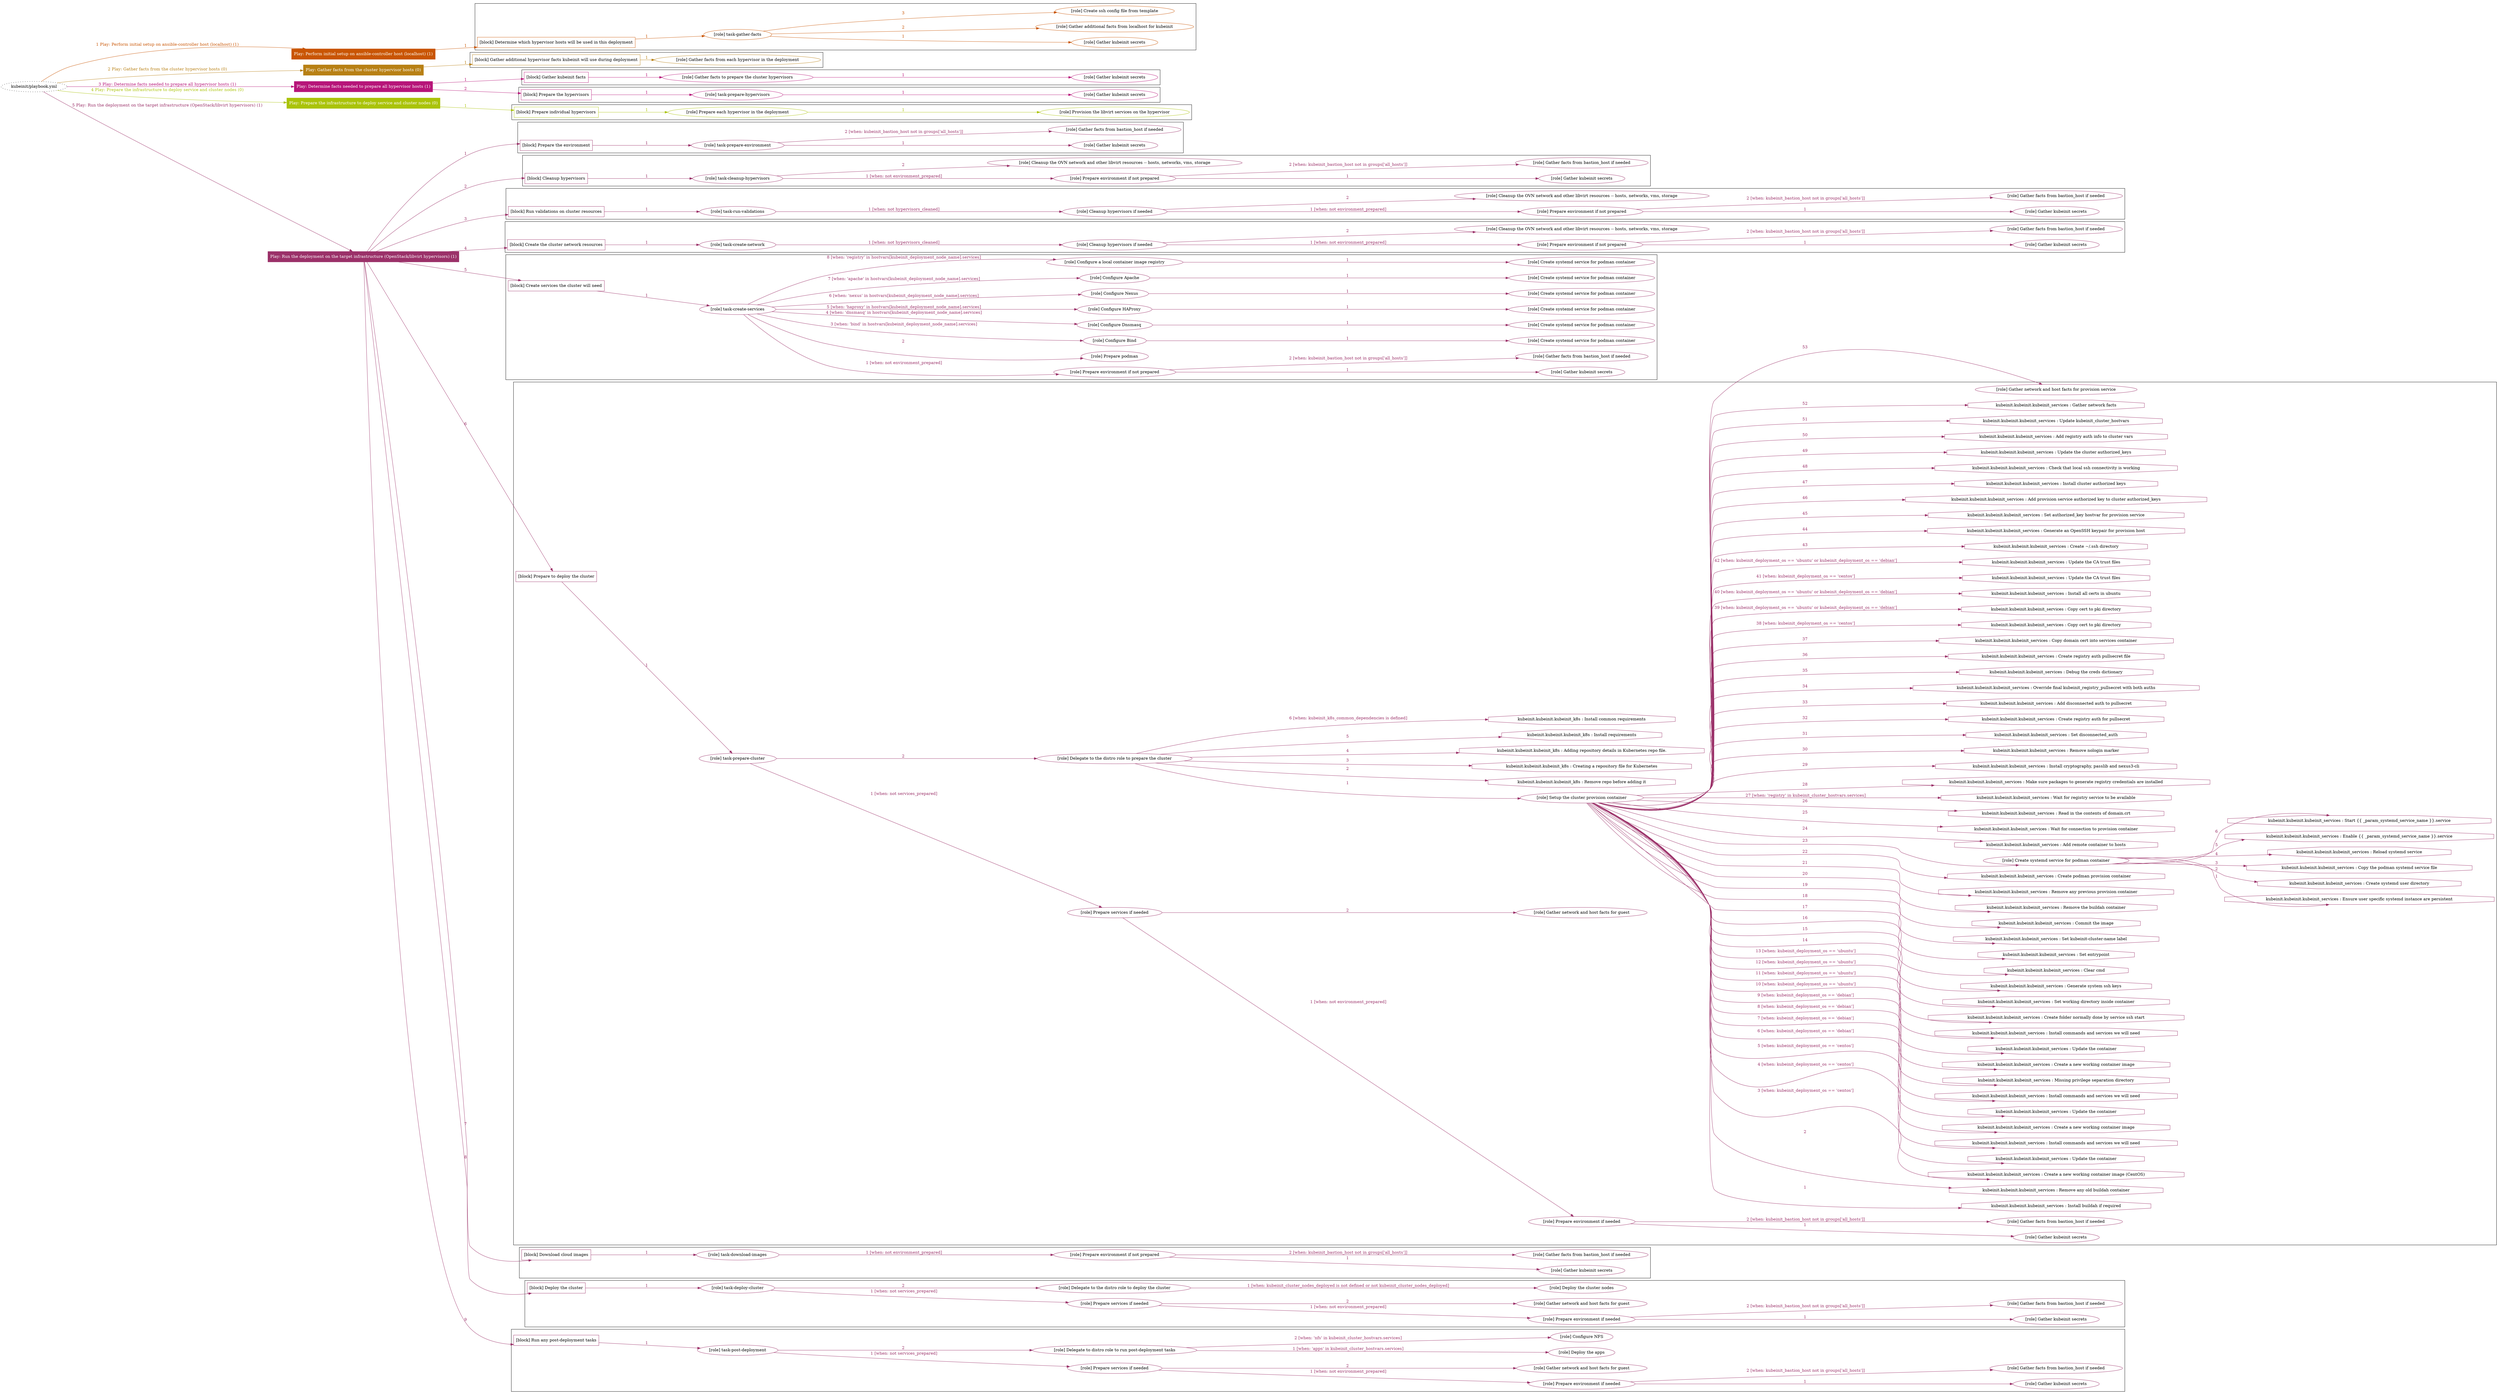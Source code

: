 digraph {
	graph [concentrate=true ordering=in rankdir=LR ratio=fill]
	edge [esep=5 sep=10]
	"kubeinit/playbook.yml" [URL="/home/runner/work/kubeinit/kubeinit/kubeinit/playbook.yml" id=playbook_d47aa5a8 style=dotted]
	"kubeinit/playbook.yml" -> play_9db38717 [label="1 Play: Perform initial setup on ansible-controller host (localhost) (1)" color="#c95503" fontcolor="#c95503" id=edge_play_9db38717 labeltooltip="1 Play: Perform initial setup on ansible-controller host (localhost) (1)" tooltip="1 Play: Perform initial setup on ansible-controller host (localhost) (1)"]
	subgraph "Play: Perform initial setup on ansible-controller host (localhost) (1)" {
		play_9db38717 [label="Play: Perform initial setup on ansible-controller host (localhost) (1)" URL="/home/runner/work/kubeinit/kubeinit/kubeinit/playbook.yml" color="#c95503" fontcolor="#ffffff" id=play_9db38717 shape=box style=filled tooltip=localhost]
		play_9db38717 -> block_2fe0056e [label=1 color="#c95503" fontcolor="#c95503" id=edge_block_2fe0056e labeltooltip=1 tooltip=1]
		subgraph cluster_block_2fe0056e {
			block_2fe0056e [label="[block] Determine which hypervisor hosts will be used in this deployment" URL="/home/runner/work/kubeinit/kubeinit/kubeinit/playbook.yml" color="#c95503" id=block_2fe0056e labeltooltip="Determine which hypervisor hosts will be used in this deployment" shape=box tooltip="Determine which hypervisor hosts will be used in this deployment"]
			block_2fe0056e -> role_c7b2474f [label="1 " color="#c95503" fontcolor="#c95503" id=edge_role_c7b2474f labeltooltip="1 " tooltip="1 "]
			subgraph "task-gather-facts" {
				role_c7b2474f [label="[role] task-gather-facts" URL="/home/runner/work/kubeinit/kubeinit/kubeinit/playbook.yml" color="#c95503" id=role_c7b2474f tooltip="task-gather-facts"]
				role_c7b2474f -> role_5cce889c [label="1 " color="#c95503" fontcolor="#c95503" id=edge_role_5cce889c labeltooltip="1 " tooltip="1 "]
				subgraph "Gather kubeinit secrets" {
					role_5cce889c [label="[role] Gather kubeinit secrets" URL="/home/runner/.ansible/collections/ansible_collections/kubeinit/kubeinit/roles/kubeinit_prepare/tasks/build_hypervisors_group.yml" color="#c95503" id=role_5cce889c tooltip="Gather kubeinit secrets"]
				}
				role_c7b2474f -> role_b576537e [label="2 " color="#c95503" fontcolor="#c95503" id=edge_role_b576537e labeltooltip="2 " tooltip="2 "]
				subgraph "Gather additional facts from localhost for kubeinit" {
					role_b576537e [label="[role] Gather additional facts from localhost for kubeinit" URL="/home/runner/.ansible/collections/ansible_collections/kubeinit/kubeinit/roles/kubeinit_prepare/tasks/build_hypervisors_group.yml" color="#c95503" id=role_b576537e tooltip="Gather additional facts from localhost for kubeinit"]
				}
				role_c7b2474f -> role_91c9ced3 [label="3 " color="#c95503" fontcolor="#c95503" id=edge_role_91c9ced3 labeltooltip="3 " tooltip="3 "]
				subgraph "Create ssh config file from template" {
					role_91c9ced3 [label="[role] Create ssh config file from template" URL="/home/runner/.ansible/collections/ansible_collections/kubeinit/kubeinit/roles/kubeinit_prepare/tasks/build_hypervisors_group.yml" color="#c95503" id=role_91c9ced3 tooltip="Create ssh config file from template"]
				}
			}
		}
	}
	"kubeinit/playbook.yml" -> play_79efd87e [label="2 Play: Gather facts from the cluster hypervisor hosts (0)" color="#b88014" fontcolor="#b88014" id=edge_play_79efd87e labeltooltip="2 Play: Gather facts from the cluster hypervisor hosts (0)" tooltip="2 Play: Gather facts from the cluster hypervisor hosts (0)"]
	subgraph "Play: Gather facts from the cluster hypervisor hosts (0)" {
		play_79efd87e [label="Play: Gather facts from the cluster hypervisor hosts (0)" URL="/home/runner/work/kubeinit/kubeinit/kubeinit/playbook.yml" color="#b88014" fontcolor="#ffffff" id=play_79efd87e shape=box style=filled tooltip="Play: Gather facts from the cluster hypervisor hosts (0)"]
		play_79efd87e -> block_5a49c65b [label=1 color="#b88014" fontcolor="#b88014" id=edge_block_5a49c65b labeltooltip=1 tooltip=1]
		subgraph cluster_block_5a49c65b {
			block_5a49c65b [label="[block] Gather additional hypervisor facts kubeinit will use during deployment" URL="/home/runner/work/kubeinit/kubeinit/kubeinit/playbook.yml" color="#b88014" id=block_5a49c65b labeltooltip="Gather additional hypervisor facts kubeinit will use during deployment" shape=box tooltip="Gather additional hypervisor facts kubeinit will use during deployment"]
			block_5a49c65b -> role_f2e280a7 [label="1 " color="#b88014" fontcolor="#b88014" id=edge_role_f2e280a7 labeltooltip="1 " tooltip="1 "]
			subgraph "Gather facts from each hypervisor in the deployment" {
				role_f2e280a7 [label="[role] Gather facts from each hypervisor in the deployment" URL="/home/runner/work/kubeinit/kubeinit/kubeinit/playbook.yml" color="#b88014" id=role_f2e280a7 tooltip="Gather facts from each hypervisor in the deployment"]
			}
		}
	}
	"kubeinit/playbook.yml" -> play_a73c1d6f [label="3 Play: Determine facts needed to prepare all hypervisor hosts (1)" color="#b71579" fontcolor="#b71579" id=edge_play_a73c1d6f labeltooltip="3 Play: Determine facts needed to prepare all hypervisor hosts (1)" tooltip="3 Play: Determine facts needed to prepare all hypervisor hosts (1)"]
	subgraph "Play: Determine facts needed to prepare all hypervisor hosts (1)" {
		play_a73c1d6f [label="Play: Determine facts needed to prepare all hypervisor hosts (1)" URL="/home/runner/work/kubeinit/kubeinit/kubeinit/playbook.yml" color="#b71579" fontcolor="#ffffff" id=play_a73c1d6f shape=box style=filled tooltip=localhost]
		play_a73c1d6f -> block_caf13b40 [label=1 color="#b71579" fontcolor="#b71579" id=edge_block_caf13b40 labeltooltip=1 tooltip=1]
		subgraph cluster_block_caf13b40 {
			block_caf13b40 [label="[block] Gather kubeinit facts" URL="/home/runner/work/kubeinit/kubeinit/kubeinit/playbook.yml" color="#b71579" id=block_caf13b40 labeltooltip="Gather kubeinit facts" shape=box tooltip="Gather kubeinit facts"]
			block_caf13b40 -> role_fdd89650 [label="1 " color="#b71579" fontcolor="#b71579" id=edge_role_fdd89650 labeltooltip="1 " tooltip="1 "]
			subgraph "Gather facts to prepare the cluster hypervisors" {
				role_fdd89650 [label="[role] Gather facts to prepare the cluster hypervisors" URL="/home/runner/work/kubeinit/kubeinit/kubeinit/playbook.yml" color="#b71579" id=role_fdd89650 tooltip="Gather facts to prepare the cluster hypervisors"]
				role_fdd89650 -> role_dc166d67 [label="1 " color="#b71579" fontcolor="#b71579" id=edge_role_dc166d67 labeltooltip="1 " tooltip="1 "]
				subgraph "Gather kubeinit secrets" {
					role_dc166d67 [label="[role] Gather kubeinit secrets" URL="/home/runner/.ansible/collections/ansible_collections/kubeinit/kubeinit/roles/kubeinit_prepare/tasks/gather_kubeinit_facts.yml" color="#b71579" id=role_dc166d67 tooltip="Gather kubeinit secrets"]
				}
			}
		}
		play_a73c1d6f -> block_97b346b5 [label=2 color="#b71579" fontcolor="#b71579" id=edge_block_97b346b5 labeltooltip=2 tooltip=2]
		subgraph cluster_block_97b346b5 {
			block_97b346b5 [label="[block] Prepare the hypervisors" URL="/home/runner/work/kubeinit/kubeinit/kubeinit/playbook.yml" color="#b71579" id=block_97b346b5 labeltooltip="Prepare the hypervisors" shape=box tooltip="Prepare the hypervisors"]
			block_97b346b5 -> role_57bceb80 [label="1 " color="#b71579" fontcolor="#b71579" id=edge_role_57bceb80 labeltooltip="1 " tooltip="1 "]
			subgraph "task-prepare-hypervisors" {
				role_57bceb80 [label="[role] task-prepare-hypervisors" URL="/home/runner/work/kubeinit/kubeinit/kubeinit/playbook.yml" color="#b71579" id=role_57bceb80 tooltip="task-prepare-hypervisors"]
				role_57bceb80 -> role_6244d2df [label="1 " color="#b71579" fontcolor="#b71579" id=edge_role_6244d2df labeltooltip="1 " tooltip="1 "]
				subgraph "Gather kubeinit secrets" {
					role_6244d2df [label="[role] Gather kubeinit secrets" URL="/home/runner/.ansible/collections/ansible_collections/kubeinit/kubeinit/roles/kubeinit_prepare/tasks/gather_kubeinit_facts.yml" color="#b71579" id=role_6244d2df tooltip="Gather kubeinit secrets"]
				}
			}
		}
	}
	"kubeinit/playbook.yml" -> play_7916ba61 [label="4 Play: Prepare the infrastructure to deploy service and cluster nodes (0)" color="#aac309" fontcolor="#aac309" id=edge_play_7916ba61 labeltooltip="4 Play: Prepare the infrastructure to deploy service and cluster nodes (0)" tooltip="4 Play: Prepare the infrastructure to deploy service and cluster nodes (0)"]
	subgraph "Play: Prepare the infrastructure to deploy service and cluster nodes (0)" {
		play_7916ba61 [label="Play: Prepare the infrastructure to deploy service and cluster nodes (0)" URL="/home/runner/work/kubeinit/kubeinit/kubeinit/playbook.yml" color="#aac309" fontcolor="#ffffff" id=play_7916ba61 shape=box style=filled tooltip="Play: Prepare the infrastructure to deploy service and cluster nodes (0)"]
		play_7916ba61 -> block_282de36c [label=1 color="#aac309" fontcolor="#aac309" id=edge_block_282de36c labeltooltip=1 tooltip=1]
		subgraph cluster_block_282de36c {
			block_282de36c [label="[block] Prepare individual hypervisors" URL="/home/runner/work/kubeinit/kubeinit/kubeinit/playbook.yml" color="#aac309" id=block_282de36c labeltooltip="Prepare individual hypervisors" shape=box tooltip="Prepare individual hypervisors"]
			block_282de36c -> role_5e12a304 [label="1 " color="#aac309" fontcolor="#aac309" id=edge_role_5e12a304 labeltooltip="1 " tooltip="1 "]
			subgraph "Prepare each hypervisor in the deployment" {
				role_5e12a304 [label="[role] Prepare each hypervisor in the deployment" URL="/home/runner/work/kubeinit/kubeinit/kubeinit/playbook.yml" color="#aac309" id=role_5e12a304 tooltip="Prepare each hypervisor in the deployment"]
				role_5e12a304 -> role_d7c816fd [label="1 " color="#aac309" fontcolor="#aac309" id=edge_role_d7c816fd labeltooltip="1 " tooltip="1 "]
				subgraph "Provision the libvirt services on the hypervisor" {
					role_d7c816fd [label="[role] Provision the libvirt services on the hypervisor" URL="/home/runner/.ansible/collections/ansible_collections/kubeinit/kubeinit/roles/kubeinit_prepare/tasks/prepare_hypervisor.yml" color="#aac309" id=role_d7c816fd tooltip="Provision the libvirt services on the hypervisor"]
				}
			}
		}
	}
	"kubeinit/playbook.yml" -> play_c2a791a5 [label="5 Play: Run the deployment on the target infrastructure (OpenStack/libvirt hypervisors) (1)" color="#9b3169" fontcolor="#9b3169" id=edge_play_c2a791a5 labeltooltip="5 Play: Run the deployment on the target infrastructure (OpenStack/libvirt hypervisors) (1)" tooltip="5 Play: Run the deployment on the target infrastructure (OpenStack/libvirt hypervisors) (1)"]
	subgraph "Play: Run the deployment on the target infrastructure (OpenStack/libvirt hypervisors) (1)" {
		play_c2a791a5 [label="Play: Run the deployment on the target infrastructure (OpenStack/libvirt hypervisors) (1)" URL="/home/runner/work/kubeinit/kubeinit/kubeinit/playbook.yml" color="#9b3169" fontcolor="#ffffff" id=play_c2a791a5 shape=box style=filled tooltip=localhost]
		play_c2a791a5 -> block_d586a062 [label=1 color="#9b3169" fontcolor="#9b3169" id=edge_block_d586a062 labeltooltip=1 tooltip=1]
		subgraph cluster_block_d586a062 {
			block_d586a062 [label="[block] Prepare the environment" URL="/home/runner/work/kubeinit/kubeinit/kubeinit/playbook.yml" color="#9b3169" id=block_d586a062 labeltooltip="Prepare the environment" shape=box tooltip="Prepare the environment"]
			block_d586a062 -> role_0a3448fe [label="1 " color="#9b3169" fontcolor="#9b3169" id=edge_role_0a3448fe labeltooltip="1 " tooltip="1 "]
			subgraph "task-prepare-environment" {
				role_0a3448fe [label="[role] task-prepare-environment" URL="/home/runner/work/kubeinit/kubeinit/kubeinit/playbook.yml" color="#9b3169" id=role_0a3448fe tooltip="task-prepare-environment"]
				role_0a3448fe -> role_a58cb757 [label="1 " color="#9b3169" fontcolor="#9b3169" id=edge_role_a58cb757 labeltooltip="1 " tooltip="1 "]
				subgraph "Gather kubeinit secrets" {
					role_a58cb757 [label="[role] Gather kubeinit secrets" URL="/home/runner/.ansible/collections/ansible_collections/kubeinit/kubeinit/roles/kubeinit_prepare/tasks/gather_kubeinit_facts.yml" color="#9b3169" id=role_a58cb757 tooltip="Gather kubeinit secrets"]
				}
				role_0a3448fe -> role_72361690 [label="2 [when: kubeinit_bastion_host not in groups['all_hosts']]" color="#9b3169" fontcolor="#9b3169" id=edge_role_72361690 labeltooltip="2 [when: kubeinit_bastion_host not in groups['all_hosts']]" tooltip="2 [when: kubeinit_bastion_host not in groups['all_hosts']]"]
				subgraph "Gather facts from bastion_host if needed" {
					role_72361690 [label="[role] Gather facts from bastion_host if needed" URL="/home/runner/.ansible/collections/ansible_collections/kubeinit/kubeinit/roles/kubeinit_prepare/tasks/main.yml" color="#9b3169" id=role_72361690 tooltip="Gather facts from bastion_host if needed"]
				}
			}
		}
		play_c2a791a5 -> block_0e68bb1a [label=2 color="#9b3169" fontcolor="#9b3169" id=edge_block_0e68bb1a labeltooltip=2 tooltip=2]
		subgraph cluster_block_0e68bb1a {
			block_0e68bb1a [label="[block] Cleanup hypervisors" URL="/home/runner/work/kubeinit/kubeinit/kubeinit/playbook.yml" color="#9b3169" id=block_0e68bb1a labeltooltip="Cleanup hypervisors" shape=box tooltip="Cleanup hypervisors"]
			block_0e68bb1a -> role_2a6802ed [label="1 " color="#9b3169" fontcolor="#9b3169" id=edge_role_2a6802ed labeltooltip="1 " tooltip="1 "]
			subgraph "task-cleanup-hypervisors" {
				role_2a6802ed [label="[role] task-cleanup-hypervisors" URL="/home/runner/work/kubeinit/kubeinit/kubeinit/playbook.yml" color="#9b3169" id=role_2a6802ed tooltip="task-cleanup-hypervisors"]
				role_2a6802ed -> role_657e9d9b [label="1 [when: not environment_prepared]" color="#9b3169" fontcolor="#9b3169" id=edge_role_657e9d9b labeltooltip="1 [when: not environment_prepared]" tooltip="1 [when: not environment_prepared]"]
				subgraph "Prepare environment if not prepared" {
					role_657e9d9b [label="[role] Prepare environment if not prepared" URL="/home/runner/.ansible/collections/ansible_collections/kubeinit/kubeinit/roles/kubeinit_libvirt/tasks/cleanup_hypervisors.yml" color="#9b3169" id=role_657e9d9b tooltip="Prepare environment if not prepared"]
					role_657e9d9b -> role_1e4d0f15 [label="1 " color="#9b3169" fontcolor="#9b3169" id=edge_role_1e4d0f15 labeltooltip="1 " tooltip="1 "]
					subgraph "Gather kubeinit secrets" {
						role_1e4d0f15 [label="[role] Gather kubeinit secrets" URL="/home/runner/.ansible/collections/ansible_collections/kubeinit/kubeinit/roles/kubeinit_prepare/tasks/gather_kubeinit_facts.yml" color="#9b3169" id=role_1e4d0f15 tooltip="Gather kubeinit secrets"]
					}
					role_657e9d9b -> role_4c4d503e [label="2 [when: kubeinit_bastion_host not in groups['all_hosts']]" color="#9b3169" fontcolor="#9b3169" id=edge_role_4c4d503e labeltooltip="2 [when: kubeinit_bastion_host not in groups['all_hosts']]" tooltip="2 [when: kubeinit_bastion_host not in groups['all_hosts']]"]
					subgraph "Gather facts from bastion_host if needed" {
						role_4c4d503e [label="[role] Gather facts from bastion_host if needed" URL="/home/runner/.ansible/collections/ansible_collections/kubeinit/kubeinit/roles/kubeinit_prepare/tasks/main.yml" color="#9b3169" id=role_4c4d503e tooltip="Gather facts from bastion_host if needed"]
					}
				}
				role_2a6802ed -> role_b99441bd [label="2 " color="#9b3169" fontcolor="#9b3169" id=edge_role_b99441bd labeltooltip="2 " tooltip="2 "]
				subgraph "Cleanup the OVN network and other libvirt resources -- hosts, networks, vms, storage" {
					role_b99441bd [label="[role] Cleanup the OVN network and other libvirt resources -- hosts, networks, vms, storage" URL="/home/runner/.ansible/collections/ansible_collections/kubeinit/kubeinit/roles/kubeinit_libvirt/tasks/cleanup_hypervisors.yml" color="#9b3169" id=role_b99441bd tooltip="Cleanup the OVN network and other libvirt resources -- hosts, networks, vms, storage"]
				}
			}
		}
		play_c2a791a5 -> block_d7cb66b9 [label=3 color="#9b3169" fontcolor="#9b3169" id=edge_block_d7cb66b9 labeltooltip=3 tooltip=3]
		subgraph cluster_block_d7cb66b9 {
			block_d7cb66b9 [label="[block] Run validations on cluster resources" URL="/home/runner/work/kubeinit/kubeinit/kubeinit/playbook.yml" color="#9b3169" id=block_d7cb66b9 labeltooltip="Run validations on cluster resources" shape=box tooltip="Run validations on cluster resources"]
			block_d7cb66b9 -> role_206a81e3 [label="1 " color="#9b3169" fontcolor="#9b3169" id=edge_role_206a81e3 labeltooltip="1 " tooltip="1 "]
			subgraph "task-run-validations" {
				role_206a81e3 [label="[role] task-run-validations" URL="/home/runner/work/kubeinit/kubeinit/kubeinit/playbook.yml" color="#9b3169" id=role_206a81e3 tooltip="task-run-validations"]
				role_206a81e3 -> role_e0dd36c6 [label="1 [when: not hypervisors_cleaned]" color="#9b3169" fontcolor="#9b3169" id=edge_role_e0dd36c6 labeltooltip="1 [when: not hypervisors_cleaned]" tooltip="1 [when: not hypervisors_cleaned]"]
				subgraph "Cleanup hypervisors if needed" {
					role_e0dd36c6 [label="[role] Cleanup hypervisors if needed" URL="/home/runner/.ansible/collections/ansible_collections/kubeinit/kubeinit/roles/kubeinit_validations/tasks/main.yml" color="#9b3169" id=role_e0dd36c6 tooltip="Cleanup hypervisors if needed"]
					role_e0dd36c6 -> role_cd759c46 [label="1 [when: not environment_prepared]" color="#9b3169" fontcolor="#9b3169" id=edge_role_cd759c46 labeltooltip="1 [when: not environment_prepared]" tooltip="1 [when: not environment_prepared]"]
					subgraph "Prepare environment if not prepared" {
						role_cd759c46 [label="[role] Prepare environment if not prepared" URL="/home/runner/.ansible/collections/ansible_collections/kubeinit/kubeinit/roles/kubeinit_libvirt/tasks/cleanup_hypervisors.yml" color="#9b3169" id=role_cd759c46 tooltip="Prepare environment if not prepared"]
						role_cd759c46 -> role_27423ded [label="1 " color="#9b3169" fontcolor="#9b3169" id=edge_role_27423ded labeltooltip="1 " tooltip="1 "]
						subgraph "Gather kubeinit secrets" {
							role_27423ded [label="[role] Gather kubeinit secrets" URL="/home/runner/.ansible/collections/ansible_collections/kubeinit/kubeinit/roles/kubeinit_prepare/tasks/gather_kubeinit_facts.yml" color="#9b3169" id=role_27423ded tooltip="Gather kubeinit secrets"]
						}
						role_cd759c46 -> role_e0a3ceb7 [label="2 [when: kubeinit_bastion_host not in groups['all_hosts']]" color="#9b3169" fontcolor="#9b3169" id=edge_role_e0a3ceb7 labeltooltip="2 [when: kubeinit_bastion_host not in groups['all_hosts']]" tooltip="2 [when: kubeinit_bastion_host not in groups['all_hosts']]"]
						subgraph "Gather facts from bastion_host if needed" {
							role_e0a3ceb7 [label="[role] Gather facts from bastion_host if needed" URL="/home/runner/.ansible/collections/ansible_collections/kubeinit/kubeinit/roles/kubeinit_prepare/tasks/main.yml" color="#9b3169" id=role_e0a3ceb7 tooltip="Gather facts from bastion_host if needed"]
						}
					}
					role_e0dd36c6 -> role_fa7017cc [label="2 " color="#9b3169" fontcolor="#9b3169" id=edge_role_fa7017cc labeltooltip="2 " tooltip="2 "]
					subgraph "Cleanup the OVN network and other libvirt resources -- hosts, networks, vms, storage" {
						role_fa7017cc [label="[role] Cleanup the OVN network and other libvirt resources -- hosts, networks, vms, storage" URL="/home/runner/.ansible/collections/ansible_collections/kubeinit/kubeinit/roles/kubeinit_libvirt/tasks/cleanup_hypervisors.yml" color="#9b3169" id=role_fa7017cc tooltip="Cleanup the OVN network and other libvirt resources -- hosts, networks, vms, storage"]
					}
				}
			}
		}
		play_c2a791a5 -> block_b530f2c0 [label=4 color="#9b3169" fontcolor="#9b3169" id=edge_block_b530f2c0 labeltooltip=4 tooltip=4]
		subgraph cluster_block_b530f2c0 {
			block_b530f2c0 [label="[block] Create the cluster network resources" URL="/home/runner/work/kubeinit/kubeinit/kubeinit/playbook.yml" color="#9b3169" id=block_b530f2c0 labeltooltip="Create the cluster network resources" shape=box tooltip="Create the cluster network resources"]
			block_b530f2c0 -> role_289b6c58 [label="1 " color="#9b3169" fontcolor="#9b3169" id=edge_role_289b6c58 labeltooltip="1 " tooltip="1 "]
			subgraph "task-create-network" {
				role_289b6c58 [label="[role] task-create-network" URL="/home/runner/work/kubeinit/kubeinit/kubeinit/playbook.yml" color="#9b3169" id=role_289b6c58 tooltip="task-create-network"]
				role_289b6c58 -> role_69c4ba86 [label="1 [when: not hypervisors_cleaned]" color="#9b3169" fontcolor="#9b3169" id=edge_role_69c4ba86 labeltooltip="1 [when: not hypervisors_cleaned]" tooltip="1 [when: not hypervisors_cleaned]"]
				subgraph "Cleanup hypervisors if needed" {
					role_69c4ba86 [label="[role] Cleanup hypervisors if needed" URL="/home/runner/.ansible/collections/ansible_collections/kubeinit/kubeinit/roles/kubeinit_libvirt/tasks/create_network.yml" color="#9b3169" id=role_69c4ba86 tooltip="Cleanup hypervisors if needed"]
					role_69c4ba86 -> role_b9cf8e9b [label="1 [when: not environment_prepared]" color="#9b3169" fontcolor="#9b3169" id=edge_role_b9cf8e9b labeltooltip="1 [when: not environment_prepared]" tooltip="1 [when: not environment_prepared]"]
					subgraph "Prepare environment if not prepared" {
						role_b9cf8e9b [label="[role] Prepare environment if not prepared" URL="/home/runner/.ansible/collections/ansible_collections/kubeinit/kubeinit/roles/kubeinit_libvirt/tasks/cleanup_hypervisors.yml" color="#9b3169" id=role_b9cf8e9b tooltip="Prepare environment if not prepared"]
						role_b9cf8e9b -> role_e84cd00e [label="1 " color="#9b3169" fontcolor="#9b3169" id=edge_role_e84cd00e labeltooltip="1 " tooltip="1 "]
						subgraph "Gather kubeinit secrets" {
							role_e84cd00e [label="[role] Gather kubeinit secrets" URL="/home/runner/.ansible/collections/ansible_collections/kubeinit/kubeinit/roles/kubeinit_prepare/tasks/gather_kubeinit_facts.yml" color="#9b3169" id=role_e84cd00e tooltip="Gather kubeinit secrets"]
						}
						role_b9cf8e9b -> role_e5b318e8 [label="2 [when: kubeinit_bastion_host not in groups['all_hosts']]" color="#9b3169" fontcolor="#9b3169" id=edge_role_e5b318e8 labeltooltip="2 [when: kubeinit_bastion_host not in groups['all_hosts']]" tooltip="2 [when: kubeinit_bastion_host not in groups['all_hosts']]"]
						subgraph "Gather facts from bastion_host if needed" {
							role_e5b318e8 [label="[role] Gather facts from bastion_host if needed" URL="/home/runner/.ansible/collections/ansible_collections/kubeinit/kubeinit/roles/kubeinit_prepare/tasks/main.yml" color="#9b3169" id=role_e5b318e8 tooltip="Gather facts from bastion_host if needed"]
						}
					}
					role_69c4ba86 -> role_6a73ed7b [label="2 " color="#9b3169" fontcolor="#9b3169" id=edge_role_6a73ed7b labeltooltip="2 " tooltip="2 "]
					subgraph "Cleanup the OVN network and other libvirt resources -- hosts, networks, vms, storage" {
						role_6a73ed7b [label="[role] Cleanup the OVN network and other libvirt resources -- hosts, networks, vms, storage" URL="/home/runner/.ansible/collections/ansible_collections/kubeinit/kubeinit/roles/kubeinit_libvirt/tasks/cleanup_hypervisors.yml" color="#9b3169" id=role_6a73ed7b tooltip="Cleanup the OVN network and other libvirt resources -- hosts, networks, vms, storage"]
					}
				}
			}
		}
		play_c2a791a5 -> block_d1f6c99f [label=5 color="#9b3169" fontcolor="#9b3169" id=edge_block_d1f6c99f labeltooltip=5 tooltip=5]
		subgraph cluster_block_d1f6c99f {
			block_d1f6c99f [label="[block] Create services the cluster will need" URL="/home/runner/work/kubeinit/kubeinit/kubeinit/playbook.yml" color="#9b3169" id=block_d1f6c99f labeltooltip="Create services the cluster will need" shape=box tooltip="Create services the cluster will need"]
			block_d1f6c99f -> role_c4987687 [label="1 " color="#9b3169" fontcolor="#9b3169" id=edge_role_c4987687 labeltooltip="1 " tooltip="1 "]
			subgraph "task-create-services" {
				role_c4987687 [label="[role] task-create-services" URL="/home/runner/work/kubeinit/kubeinit/kubeinit/playbook.yml" color="#9b3169" id=role_c4987687 tooltip="task-create-services"]
				role_c4987687 -> role_c7183505 [label="1 [when: not environment_prepared]" color="#9b3169" fontcolor="#9b3169" id=edge_role_c7183505 labeltooltip="1 [when: not environment_prepared]" tooltip="1 [when: not environment_prepared]"]
				subgraph "Prepare environment if not prepared" {
					role_c7183505 [label="[role] Prepare environment if not prepared" URL="/home/runner/.ansible/collections/ansible_collections/kubeinit/kubeinit/roles/kubeinit_services/tasks/main.yml" color="#9b3169" id=role_c7183505 tooltip="Prepare environment if not prepared"]
					role_c7183505 -> role_ea65201e [label="1 " color="#9b3169" fontcolor="#9b3169" id=edge_role_ea65201e labeltooltip="1 " tooltip="1 "]
					subgraph "Gather kubeinit secrets" {
						role_ea65201e [label="[role] Gather kubeinit secrets" URL="/home/runner/.ansible/collections/ansible_collections/kubeinit/kubeinit/roles/kubeinit_prepare/tasks/gather_kubeinit_facts.yml" color="#9b3169" id=role_ea65201e tooltip="Gather kubeinit secrets"]
					}
					role_c7183505 -> role_3f1f4133 [label="2 [when: kubeinit_bastion_host not in groups['all_hosts']]" color="#9b3169" fontcolor="#9b3169" id=edge_role_3f1f4133 labeltooltip="2 [when: kubeinit_bastion_host not in groups['all_hosts']]" tooltip="2 [when: kubeinit_bastion_host not in groups['all_hosts']]"]
					subgraph "Gather facts from bastion_host if needed" {
						role_3f1f4133 [label="[role] Gather facts from bastion_host if needed" URL="/home/runner/.ansible/collections/ansible_collections/kubeinit/kubeinit/roles/kubeinit_prepare/tasks/main.yml" color="#9b3169" id=role_3f1f4133 tooltip="Gather facts from bastion_host if needed"]
					}
				}
				role_c4987687 -> role_099c73ea [label="2 " color="#9b3169" fontcolor="#9b3169" id=edge_role_099c73ea labeltooltip="2 " tooltip="2 "]
				subgraph "Prepare podman" {
					role_099c73ea [label="[role] Prepare podman" URL="/home/runner/.ansible/collections/ansible_collections/kubeinit/kubeinit/roles/kubeinit_services/tasks/00_create_service_pod.yml" color="#9b3169" id=role_099c73ea tooltip="Prepare podman"]
				}
				role_c4987687 -> role_55348926 [label="3 [when: 'bind' in hostvars[kubeinit_deployment_node_name].services]" color="#9b3169" fontcolor="#9b3169" id=edge_role_55348926 labeltooltip="3 [when: 'bind' in hostvars[kubeinit_deployment_node_name].services]" tooltip="3 [when: 'bind' in hostvars[kubeinit_deployment_node_name].services]"]
				subgraph "Configure Bind" {
					role_55348926 [label="[role] Configure Bind" URL="/home/runner/.ansible/collections/ansible_collections/kubeinit/kubeinit/roles/kubeinit_services/tasks/start_services_containers.yml" color="#9b3169" id=role_55348926 tooltip="Configure Bind"]
					role_55348926 -> role_e4fb825b [label="1 " color="#9b3169" fontcolor="#9b3169" id=edge_role_e4fb825b labeltooltip="1 " tooltip="1 "]
					subgraph "Create systemd service for podman container" {
						role_e4fb825b [label="[role] Create systemd service for podman container" URL="/home/runner/.ansible/collections/ansible_collections/kubeinit/kubeinit/roles/kubeinit_bind/tasks/main.yml" color="#9b3169" id=role_e4fb825b tooltip="Create systemd service for podman container"]
					}
				}
				role_c4987687 -> role_bf97f4cc [label="4 [when: 'dnsmasq' in hostvars[kubeinit_deployment_node_name].services]" color="#9b3169" fontcolor="#9b3169" id=edge_role_bf97f4cc labeltooltip="4 [when: 'dnsmasq' in hostvars[kubeinit_deployment_node_name].services]" tooltip="4 [when: 'dnsmasq' in hostvars[kubeinit_deployment_node_name].services]"]
				subgraph "Configure Dnsmasq" {
					role_bf97f4cc [label="[role] Configure Dnsmasq" URL="/home/runner/.ansible/collections/ansible_collections/kubeinit/kubeinit/roles/kubeinit_services/tasks/start_services_containers.yml" color="#9b3169" id=role_bf97f4cc tooltip="Configure Dnsmasq"]
					role_bf97f4cc -> role_b5287c4a [label="1 " color="#9b3169" fontcolor="#9b3169" id=edge_role_b5287c4a labeltooltip="1 " tooltip="1 "]
					subgraph "Create systemd service for podman container" {
						role_b5287c4a [label="[role] Create systemd service for podman container" URL="/home/runner/.ansible/collections/ansible_collections/kubeinit/kubeinit/roles/kubeinit_dnsmasq/tasks/main.yml" color="#9b3169" id=role_b5287c4a tooltip="Create systemd service for podman container"]
					}
				}
				role_c4987687 -> role_97924096 [label="5 [when: 'haproxy' in hostvars[kubeinit_deployment_node_name].services]" color="#9b3169" fontcolor="#9b3169" id=edge_role_97924096 labeltooltip="5 [when: 'haproxy' in hostvars[kubeinit_deployment_node_name].services]" tooltip="5 [when: 'haproxy' in hostvars[kubeinit_deployment_node_name].services]"]
				subgraph "Configure HAProxy" {
					role_97924096 [label="[role] Configure HAProxy" URL="/home/runner/.ansible/collections/ansible_collections/kubeinit/kubeinit/roles/kubeinit_services/tasks/start_services_containers.yml" color="#9b3169" id=role_97924096 tooltip="Configure HAProxy"]
					role_97924096 -> role_53784b24 [label="1 " color="#9b3169" fontcolor="#9b3169" id=edge_role_53784b24 labeltooltip="1 " tooltip="1 "]
					subgraph "Create systemd service for podman container" {
						role_53784b24 [label="[role] Create systemd service for podman container" URL="/home/runner/.ansible/collections/ansible_collections/kubeinit/kubeinit/roles/kubeinit_haproxy/tasks/main.yml" color="#9b3169" id=role_53784b24 tooltip="Create systemd service for podman container"]
					}
				}
				role_c4987687 -> role_5a406458 [label="6 [when: 'nexus' in hostvars[kubeinit_deployment_node_name].services]" color="#9b3169" fontcolor="#9b3169" id=edge_role_5a406458 labeltooltip="6 [when: 'nexus' in hostvars[kubeinit_deployment_node_name].services]" tooltip="6 [when: 'nexus' in hostvars[kubeinit_deployment_node_name].services]"]
				subgraph "Configure Nexus" {
					role_5a406458 [label="[role] Configure Nexus" URL="/home/runner/.ansible/collections/ansible_collections/kubeinit/kubeinit/roles/kubeinit_services/tasks/start_services_containers.yml" color="#9b3169" id=role_5a406458 tooltip="Configure Nexus"]
					role_5a406458 -> role_0bb77a8e [label="1 " color="#9b3169" fontcolor="#9b3169" id=edge_role_0bb77a8e labeltooltip="1 " tooltip="1 "]
					subgraph "Create systemd service for podman container" {
						role_0bb77a8e [label="[role] Create systemd service for podman container" URL="/home/runner/.ansible/collections/ansible_collections/kubeinit/kubeinit/roles/kubeinit_nexus/tasks/main.yml" color="#9b3169" id=role_0bb77a8e tooltip="Create systemd service for podman container"]
					}
				}
				role_c4987687 -> role_5a9cbe98 [label="7 [when: 'apache' in hostvars[kubeinit_deployment_node_name].services]" color="#9b3169" fontcolor="#9b3169" id=edge_role_5a9cbe98 labeltooltip="7 [when: 'apache' in hostvars[kubeinit_deployment_node_name].services]" tooltip="7 [when: 'apache' in hostvars[kubeinit_deployment_node_name].services]"]
				subgraph "Configure Apache" {
					role_5a9cbe98 [label="[role] Configure Apache" URL="/home/runner/.ansible/collections/ansible_collections/kubeinit/kubeinit/roles/kubeinit_services/tasks/start_services_containers.yml" color="#9b3169" id=role_5a9cbe98 tooltip="Configure Apache"]
					role_5a9cbe98 -> role_c995d06f [label="1 " color="#9b3169" fontcolor="#9b3169" id=edge_role_c995d06f labeltooltip="1 " tooltip="1 "]
					subgraph "Create systemd service for podman container" {
						role_c995d06f [label="[role] Create systemd service for podman container" URL="/home/runner/.ansible/collections/ansible_collections/kubeinit/kubeinit/roles/kubeinit_apache/tasks/main.yml" color="#9b3169" id=role_c995d06f tooltip="Create systemd service for podman container"]
					}
				}
				role_c4987687 -> role_329ac05e [label="8 [when: 'registry' in hostvars[kubeinit_deployment_node_name].services]" color="#9b3169" fontcolor="#9b3169" id=edge_role_329ac05e labeltooltip="8 [when: 'registry' in hostvars[kubeinit_deployment_node_name].services]" tooltip="8 [when: 'registry' in hostvars[kubeinit_deployment_node_name].services]"]
				subgraph "Configure a local container image registry" {
					role_329ac05e [label="[role] Configure a local container image registry" URL="/home/runner/.ansible/collections/ansible_collections/kubeinit/kubeinit/roles/kubeinit_services/tasks/start_services_containers.yml" color="#9b3169" id=role_329ac05e tooltip="Configure a local container image registry"]
					role_329ac05e -> role_61d9cd84 [label="1 " color="#9b3169" fontcolor="#9b3169" id=edge_role_61d9cd84 labeltooltip="1 " tooltip="1 "]
					subgraph "Create systemd service for podman container" {
						role_61d9cd84 [label="[role] Create systemd service for podman container" URL="/home/runner/.ansible/collections/ansible_collections/kubeinit/kubeinit/roles/kubeinit_registry/tasks/main.yml" color="#9b3169" id=role_61d9cd84 tooltip="Create systemd service for podman container"]
					}
				}
			}
		}
		play_c2a791a5 -> block_258df087 [label=6 color="#9b3169" fontcolor="#9b3169" id=edge_block_258df087 labeltooltip=6 tooltip=6]
		subgraph cluster_block_258df087 {
			block_258df087 [label="[block] Prepare to deploy the cluster" URL="/home/runner/work/kubeinit/kubeinit/kubeinit/playbook.yml" color="#9b3169" id=block_258df087 labeltooltip="Prepare to deploy the cluster" shape=box tooltip="Prepare to deploy the cluster"]
			block_258df087 -> role_eede849e [label="1 " color="#9b3169" fontcolor="#9b3169" id=edge_role_eede849e labeltooltip="1 " tooltip="1 "]
			subgraph "task-prepare-cluster" {
				role_eede849e [label="[role] task-prepare-cluster" URL="/home/runner/work/kubeinit/kubeinit/kubeinit/playbook.yml" color="#9b3169" id=role_eede849e tooltip="task-prepare-cluster"]
				role_eede849e -> role_6e9b2aba [label="1 [when: not services_prepared]" color="#9b3169" fontcolor="#9b3169" id=edge_role_6e9b2aba labeltooltip="1 [when: not services_prepared]" tooltip="1 [when: not services_prepared]"]
				subgraph "Prepare services if needed" {
					role_6e9b2aba [label="[role] Prepare services if needed" URL="/home/runner/.ansible/collections/ansible_collections/kubeinit/kubeinit/roles/kubeinit_prepare/tasks/prepare_cluster.yml" color="#9b3169" id=role_6e9b2aba tooltip="Prepare services if needed"]
					role_6e9b2aba -> role_34df60b8 [label="1 [when: not environment_prepared]" color="#9b3169" fontcolor="#9b3169" id=edge_role_34df60b8 labeltooltip="1 [when: not environment_prepared]" tooltip="1 [when: not environment_prepared]"]
					subgraph "Prepare environment if needed" {
						role_34df60b8 [label="[role] Prepare environment if needed" URL="/home/runner/.ansible/collections/ansible_collections/kubeinit/kubeinit/roles/kubeinit_services/tasks/prepare_services.yml" color="#9b3169" id=role_34df60b8 tooltip="Prepare environment if needed"]
						role_34df60b8 -> role_217e0e2a [label="1 " color="#9b3169" fontcolor="#9b3169" id=edge_role_217e0e2a labeltooltip="1 " tooltip="1 "]
						subgraph "Gather kubeinit secrets" {
							role_217e0e2a [label="[role] Gather kubeinit secrets" URL="/home/runner/.ansible/collections/ansible_collections/kubeinit/kubeinit/roles/kubeinit_prepare/tasks/gather_kubeinit_facts.yml" color="#9b3169" id=role_217e0e2a tooltip="Gather kubeinit secrets"]
						}
						role_34df60b8 -> role_9a35c785 [label="2 [when: kubeinit_bastion_host not in groups['all_hosts']]" color="#9b3169" fontcolor="#9b3169" id=edge_role_9a35c785 labeltooltip="2 [when: kubeinit_bastion_host not in groups['all_hosts']]" tooltip="2 [when: kubeinit_bastion_host not in groups['all_hosts']]"]
						subgraph "Gather facts from bastion_host if needed" {
							role_9a35c785 [label="[role] Gather facts from bastion_host if needed" URL="/home/runner/.ansible/collections/ansible_collections/kubeinit/kubeinit/roles/kubeinit_prepare/tasks/main.yml" color="#9b3169" id=role_9a35c785 tooltip="Gather facts from bastion_host if needed"]
						}
					}
					role_6e9b2aba -> role_cd8de384 [label="2 " color="#9b3169" fontcolor="#9b3169" id=edge_role_cd8de384 labeltooltip="2 " tooltip="2 "]
					subgraph "Gather network and host facts for guest" {
						role_cd8de384 [label="[role] Gather network and host facts for guest" URL="/home/runner/.ansible/collections/ansible_collections/kubeinit/kubeinit/roles/kubeinit_services/tasks/prepare_services.yml" color="#9b3169" id=role_cd8de384 tooltip="Gather network and host facts for guest"]
					}
				}
				role_eede849e -> role_ed2f078c [label="2 " color="#9b3169" fontcolor="#9b3169" id=edge_role_ed2f078c labeltooltip="2 " tooltip="2 "]
				subgraph "Delegate to the distro role to prepare the cluster" {
					role_ed2f078c [label="[role] Delegate to the distro role to prepare the cluster" URL="/home/runner/.ansible/collections/ansible_collections/kubeinit/kubeinit/roles/kubeinit_prepare/tasks/prepare_cluster.yml" color="#9b3169" id=role_ed2f078c tooltip="Delegate to the distro role to prepare the cluster"]
					role_ed2f078c -> role_09e4dcbd [label="1 " color="#9b3169" fontcolor="#9b3169" id=edge_role_09e4dcbd labeltooltip="1 " tooltip="1 "]
					subgraph "Setup the cluster provision container" {
						role_09e4dcbd [label="[role] Setup the cluster provision container" URL="/home/runner/.ansible/collections/ansible_collections/kubeinit/kubeinit/roles/kubeinit_k8s/tasks/prepare_cluster.yml" color="#9b3169" id=role_09e4dcbd tooltip="Setup the cluster provision container"]
						task_9e6f19c6 [label="kubeinit.kubeinit.kubeinit_services : Install buildah if required" URL="/home/runner/.ansible/collections/ansible_collections/kubeinit/kubeinit/roles/kubeinit_services/tasks/create_provision_container.yml" color="#9b3169" id=task_9e6f19c6 shape=octagon tooltip="kubeinit.kubeinit.kubeinit_services : Install buildah if required"]
						role_09e4dcbd -> task_9e6f19c6 [label="1 " color="#9b3169" fontcolor="#9b3169" id=edge_task_9e6f19c6 labeltooltip="1 " tooltip="1 "]
						task_fb49933b [label="kubeinit.kubeinit.kubeinit_services : Remove any old buildah container" URL="/home/runner/.ansible/collections/ansible_collections/kubeinit/kubeinit/roles/kubeinit_services/tasks/create_provision_container.yml" color="#9b3169" id=task_fb49933b shape=octagon tooltip="kubeinit.kubeinit.kubeinit_services : Remove any old buildah container"]
						role_09e4dcbd -> task_fb49933b [label="2 " color="#9b3169" fontcolor="#9b3169" id=edge_task_fb49933b labeltooltip="2 " tooltip="2 "]
						task_04bb5fe0 [label="kubeinit.kubeinit.kubeinit_services : Create a new working container image (CentOS)" URL="/home/runner/.ansible/collections/ansible_collections/kubeinit/kubeinit/roles/kubeinit_services/tasks/create_provision_container.yml" color="#9b3169" id=task_04bb5fe0 shape=octagon tooltip="kubeinit.kubeinit.kubeinit_services : Create a new working container image (CentOS)"]
						role_09e4dcbd -> task_04bb5fe0 [label="3 [when: kubeinit_deployment_os == 'centos']" color="#9b3169" fontcolor="#9b3169" id=edge_task_04bb5fe0 labeltooltip="3 [when: kubeinit_deployment_os == 'centos']" tooltip="3 [when: kubeinit_deployment_os == 'centos']"]
						task_fbbb4422 [label="kubeinit.kubeinit.kubeinit_services : Update the container" URL="/home/runner/.ansible/collections/ansible_collections/kubeinit/kubeinit/roles/kubeinit_services/tasks/create_provision_container.yml" color="#9b3169" id=task_fbbb4422 shape=octagon tooltip="kubeinit.kubeinit.kubeinit_services : Update the container"]
						role_09e4dcbd -> task_fbbb4422 [label="4 [when: kubeinit_deployment_os == 'centos']" color="#9b3169" fontcolor="#9b3169" id=edge_task_fbbb4422 labeltooltip="4 [when: kubeinit_deployment_os == 'centos']" tooltip="4 [when: kubeinit_deployment_os == 'centos']"]
						task_8e7d4159 [label="kubeinit.kubeinit.kubeinit_services : Install commands and services we will need" URL="/home/runner/.ansible/collections/ansible_collections/kubeinit/kubeinit/roles/kubeinit_services/tasks/create_provision_container.yml" color="#9b3169" id=task_8e7d4159 shape=octagon tooltip="kubeinit.kubeinit.kubeinit_services : Install commands and services we will need"]
						role_09e4dcbd -> task_8e7d4159 [label="5 [when: kubeinit_deployment_os == 'centos']" color="#9b3169" fontcolor="#9b3169" id=edge_task_8e7d4159 labeltooltip="5 [when: kubeinit_deployment_os == 'centos']" tooltip="5 [when: kubeinit_deployment_os == 'centos']"]
						task_0cb9266f [label="kubeinit.kubeinit.kubeinit_services : Create a new working container image" URL="/home/runner/.ansible/collections/ansible_collections/kubeinit/kubeinit/roles/kubeinit_services/tasks/create_provision_container.yml" color="#9b3169" id=task_0cb9266f shape=octagon tooltip="kubeinit.kubeinit.kubeinit_services : Create a new working container image"]
						role_09e4dcbd -> task_0cb9266f [label="6 [when: kubeinit_deployment_os == 'debian']" color="#9b3169" fontcolor="#9b3169" id=edge_task_0cb9266f labeltooltip="6 [when: kubeinit_deployment_os == 'debian']" tooltip="6 [when: kubeinit_deployment_os == 'debian']"]
						task_5a22b2d7 [label="kubeinit.kubeinit.kubeinit_services : Update the container" URL="/home/runner/.ansible/collections/ansible_collections/kubeinit/kubeinit/roles/kubeinit_services/tasks/create_provision_container.yml" color="#9b3169" id=task_5a22b2d7 shape=octagon tooltip="kubeinit.kubeinit.kubeinit_services : Update the container"]
						role_09e4dcbd -> task_5a22b2d7 [label="7 [when: kubeinit_deployment_os == 'debian']" color="#9b3169" fontcolor="#9b3169" id=edge_task_5a22b2d7 labeltooltip="7 [when: kubeinit_deployment_os == 'debian']" tooltip="7 [when: kubeinit_deployment_os == 'debian']"]
						task_e6eddd37 [label="kubeinit.kubeinit.kubeinit_services : Install commands and services we will need" URL="/home/runner/.ansible/collections/ansible_collections/kubeinit/kubeinit/roles/kubeinit_services/tasks/create_provision_container.yml" color="#9b3169" id=task_e6eddd37 shape=octagon tooltip="kubeinit.kubeinit.kubeinit_services : Install commands and services we will need"]
						role_09e4dcbd -> task_e6eddd37 [label="8 [when: kubeinit_deployment_os == 'debian']" color="#9b3169" fontcolor="#9b3169" id=edge_task_e6eddd37 labeltooltip="8 [when: kubeinit_deployment_os == 'debian']" tooltip="8 [when: kubeinit_deployment_os == 'debian']"]
						task_a49ff234 [label="kubeinit.kubeinit.kubeinit_services : Missing privilege separation directory" URL="/home/runner/.ansible/collections/ansible_collections/kubeinit/kubeinit/roles/kubeinit_services/tasks/create_provision_container.yml" color="#9b3169" id=task_a49ff234 shape=octagon tooltip="kubeinit.kubeinit.kubeinit_services : Missing privilege separation directory"]
						role_09e4dcbd -> task_a49ff234 [label="9 [when: kubeinit_deployment_os == 'debian']" color="#9b3169" fontcolor="#9b3169" id=edge_task_a49ff234 labeltooltip="9 [when: kubeinit_deployment_os == 'debian']" tooltip="9 [when: kubeinit_deployment_os == 'debian']"]
						task_068f8b7b [label="kubeinit.kubeinit.kubeinit_services : Create a new working container image" URL="/home/runner/.ansible/collections/ansible_collections/kubeinit/kubeinit/roles/kubeinit_services/tasks/create_provision_container.yml" color="#9b3169" id=task_068f8b7b shape=octagon tooltip="kubeinit.kubeinit.kubeinit_services : Create a new working container image"]
						role_09e4dcbd -> task_068f8b7b [label="10 [when: kubeinit_deployment_os == 'ubuntu']" color="#9b3169" fontcolor="#9b3169" id=edge_task_068f8b7b labeltooltip="10 [when: kubeinit_deployment_os == 'ubuntu']" tooltip="10 [when: kubeinit_deployment_os == 'ubuntu']"]
						task_55cef013 [label="kubeinit.kubeinit.kubeinit_services : Update the container" URL="/home/runner/.ansible/collections/ansible_collections/kubeinit/kubeinit/roles/kubeinit_services/tasks/create_provision_container.yml" color="#9b3169" id=task_55cef013 shape=octagon tooltip="kubeinit.kubeinit.kubeinit_services : Update the container"]
						role_09e4dcbd -> task_55cef013 [label="11 [when: kubeinit_deployment_os == 'ubuntu']" color="#9b3169" fontcolor="#9b3169" id=edge_task_55cef013 labeltooltip="11 [when: kubeinit_deployment_os == 'ubuntu']" tooltip="11 [when: kubeinit_deployment_os == 'ubuntu']"]
						task_7846d5d2 [label="kubeinit.kubeinit.kubeinit_services : Install commands and services we will need" URL="/home/runner/.ansible/collections/ansible_collections/kubeinit/kubeinit/roles/kubeinit_services/tasks/create_provision_container.yml" color="#9b3169" id=task_7846d5d2 shape=octagon tooltip="kubeinit.kubeinit.kubeinit_services : Install commands and services we will need"]
						role_09e4dcbd -> task_7846d5d2 [label="12 [when: kubeinit_deployment_os == 'ubuntu']" color="#9b3169" fontcolor="#9b3169" id=edge_task_7846d5d2 labeltooltip="12 [when: kubeinit_deployment_os == 'ubuntu']" tooltip="12 [when: kubeinit_deployment_os == 'ubuntu']"]
						task_594da99b [label="kubeinit.kubeinit.kubeinit_services : Create folder normally done by service ssh start" URL="/home/runner/.ansible/collections/ansible_collections/kubeinit/kubeinit/roles/kubeinit_services/tasks/create_provision_container.yml" color="#9b3169" id=task_594da99b shape=octagon tooltip="kubeinit.kubeinit.kubeinit_services : Create folder normally done by service ssh start"]
						role_09e4dcbd -> task_594da99b [label="13 [when: kubeinit_deployment_os == 'ubuntu']" color="#9b3169" fontcolor="#9b3169" id=edge_task_594da99b labeltooltip="13 [when: kubeinit_deployment_os == 'ubuntu']" tooltip="13 [when: kubeinit_deployment_os == 'ubuntu']"]
						task_78e1f7ee [label="kubeinit.kubeinit.kubeinit_services : Set working directory inside container" URL="/home/runner/.ansible/collections/ansible_collections/kubeinit/kubeinit/roles/kubeinit_services/tasks/create_provision_container.yml" color="#9b3169" id=task_78e1f7ee shape=octagon tooltip="kubeinit.kubeinit.kubeinit_services : Set working directory inside container"]
						role_09e4dcbd -> task_78e1f7ee [label="14 " color="#9b3169" fontcolor="#9b3169" id=edge_task_78e1f7ee labeltooltip="14 " tooltip="14 "]
						task_36b24a89 [label="kubeinit.kubeinit.kubeinit_services : Generate system ssh keys" URL="/home/runner/.ansible/collections/ansible_collections/kubeinit/kubeinit/roles/kubeinit_services/tasks/create_provision_container.yml" color="#9b3169" id=task_36b24a89 shape=octagon tooltip="kubeinit.kubeinit.kubeinit_services : Generate system ssh keys"]
						role_09e4dcbd -> task_36b24a89 [label="15 " color="#9b3169" fontcolor="#9b3169" id=edge_task_36b24a89 labeltooltip="15 " tooltip="15 "]
						task_872f18e2 [label="kubeinit.kubeinit.kubeinit_services : Clear cmd" URL="/home/runner/.ansible/collections/ansible_collections/kubeinit/kubeinit/roles/kubeinit_services/tasks/create_provision_container.yml" color="#9b3169" id=task_872f18e2 shape=octagon tooltip="kubeinit.kubeinit.kubeinit_services : Clear cmd"]
						role_09e4dcbd -> task_872f18e2 [label="16 " color="#9b3169" fontcolor="#9b3169" id=edge_task_872f18e2 labeltooltip="16 " tooltip="16 "]
						task_ce345e73 [label="kubeinit.kubeinit.kubeinit_services : Set entrypoint" URL="/home/runner/.ansible/collections/ansible_collections/kubeinit/kubeinit/roles/kubeinit_services/tasks/create_provision_container.yml" color="#9b3169" id=task_ce345e73 shape=octagon tooltip="kubeinit.kubeinit.kubeinit_services : Set entrypoint"]
						role_09e4dcbd -> task_ce345e73 [label="17 " color="#9b3169" fontcolor="#9b3169" id=edge_task_ce345e73 labeltooltip="17 " tooltip="17 "]
						task_40a69859 [label="kubeinit.kubeinit.kubeinit_services : Set kubeinit-cluster-name label" URL="/home/runner/.ansible/collections/ansible_collections/kubeinit/kubeinit/roles/kubeinit_services/tasks/create_provision_container.yml" color="#9b3169" id=task_40a69859 shape=octagon tooltip="kubeinit.kubeinit.kubeinit_services : Set kubeinit-cluster-name label"]
						role_09e4dcbd -> task_40a69859 [label="18 " color="#9b3169" fontcolor="#9b3169" id=edge_task_40a69859 labeltooltip="18 " tooltip="18 "]
						task_26ee8fc8 [label="kubeinit.kubeinit.kubeinit_services : Commit the image" URL="/home/runner/.ansible/collections/ansible_collections/kubeinit/kubeinit/roles/kubeinit_services/tasks/create_provision_container.yml" color="#9b3169" id=task_26ee8fc8 shape=octagon tooltip="kubeinit.kubeinit.kubeinit_services : Commit the image"]
						role_09e4dcbd -> task_26ee8fc8 [label="19 " color="#9b3169" fontcolor="#9b3169" id=edge_task_26ee8fc8 labeltooltip="19 " tooltip="19 "]
						task_3869e61d [label="kubeinit.kubeinit.kubeinit_services : Remove the buildah container" URL="/home/runner/.ansible/collections/ansible_collections/kubeinit/kubeinit/roles/kubeinit_services/tasks/create_provision_container.yml" color="#9b3169" id=task_3869e61d shape=octagon tooltip="kubeinit.kubeinit.kubeinit_services : Remove the buildah container"]
						role_09e4dcbd -> task_3869e61d [label="20 " color="#9b3169" fontcolor="#9b3169" id=edge_task_3869e61d labeltooltip="20 " tooltip="20 "]
						task_d34d05e0 [label="kubeinit.kubeinit.kubeinit_services : Remove any previous provision container" URL="/home/runner/.ansible/collections/ansible_collections/kubeinit/kubeinit/roles/kubeinit_services/tasks/create_provision_container.yml" color="#9b3169" id=task_d34d05e0 shape=octagon tooltip="kubeinit.kubeinit.kubeinit_services : Remove any previous provision container"]
						role_09e4dcbd -> task_d34d05e0 [label="21 " color="#9b3169" fontcolor="#9b3169" id=edge_task_d34d05e0 labeltooltip="21 " tooltip="21 "]
						task_501f0919 [label="kubeinit.kubeinit.kubeinit_services : Create podman provision container" URL="/home/runner/.ansible/collections/ansible_collections/kubeinit/kubeinit/roles/kubeinit_services/tasks/create_provision_container.yml" color="#9b3169" id=task_501f0919 shape=octagon tooltip="kubeinit.kubeinit.kubeinit_services : Create podman provision container"]
						role_09e4dcbd -> task_501f0919 [label="22 " color="#9b3169" fontcolor="#9b3169" id=edge_task_501f0919 labeltooltip="22 " tooltip="22 "]
						role_09e4dcbd -> role_2a42c99e [label="23 " color="#9b3169" fontcolor="#9b3169" id=edge_role_2a42c99e labeltooltip="23 " tooltip="23 "]
						subgraph "Create systemd service for podman container" {
							role_2a42c99e [label="[role] Create systemd service for podman container" URL="/home/runner/.ansible/collections/ansible_collections/kubeinit/kubeinit/roles/kubeinit_services/tasks/create_provision_container.yml" color="#9b3169" id=role_2a42c99e tooltip="Create systemd service for podman container"]
							task_ef56c558 [label="kubeinit.kubeinit.kubeinit_services : Ensure user specific systemd instance are persistent" URL="/home/runner/.ansible/collections/ansible_collections/kubeinit/kubeinit/roles/kubeinit_services/tasks/create_managed_service.yml" color="#9b3169" id=task_ef56c558 shape=octagon tooltip="kubeinit.kubeinit.kubeinit_services : Ensure user specific systemd instance are persistent"]
							role_2a42c99e -> task_ef56c558 [label="1 " color="#9b3169" fontcolor="#9b3169" id=edge_task_ef56c558 labeltooltip="1 " tooltip="1 "]
							task_6ae5ac27 [label="kubeinit.kubeinit.kubeinit_services : Create systemd user directory" URL="/home/runner/.ansible/collections/ansible_collections/kubeinit/kubeinit/roles/kubeinit_services/tasks/create_managed_service.yml" color="#9b3169" id=task_6ae5ac27 shape=octagon tooltip="kubeinit.kubeinit.kubeinit_services : Create systemd user directory"]
							role_2a42c99e -> task_6ae5ac27 [label="2 " color="#9b3169" fontcolor="#9b3169" id=edge_task_6ae5ac27 labeltooltip="2 " tooltip="2 "]
							task_5328abf6 [label="kubeinit.kubeinit.kubeinit_services : Copy the podman systemd service file" URL="/home/runner/.ansible/collections/ansible_collections/kubeinit/kubeinit/roles/kubeinit_services/tasks/create_managed_service.yml" color="#9b3169" id=task_5328abf6 shape=octagon tooltip="kubeinit.kubeinit.kubeinit_services : Copy the podman systemd service file"]
							role_2a42c99e -> task_5328abf6 [label="3 " color="#9b3169" fontcolor="#9b3169" id=edge_task_5328abf6 labeltooltip="3 " tooltip="3 "]
							task_4c1a864b [label="kubeinit.kubeinit.kubeinit_services : Reload systemd service" URL="/home/runner/.ansible/collections/ansible_collections/kubeinit/kubeinit/roles/kubeinit_services/tasks/create_managed_service.yml" color="#9b3169" id=task_4c1a864b shape=octagon tooltip="kubeinit.kubeinit.kubeinit_services : Reload systemd service"]
							role_2a42c99e -> task_4c1a864b [label="4 " color="#9b3169" fontcolor="#9b3169" id=edge_task_4c1a864b labeltooltip="4 " tooltip="4 "]
							task_c7ff6bac [label="kubeinit.kubeinit.kubeinit_services : Enable {{ _param_systemd_service_name }}.service" URL="/home/runner/.ansible/collections/ansible_collections/kubeinit/kubeinit/roles/kubeinit_services/tasks/create_managed_service.yml" color="#9b3169" id=task_c7ff6bac shape=octagon tooltip="kubeinit.kubeinit.kubeinit_services : Enable {{ _param_systemd_service_name }}.service"]
							role_2a42c99e -> task_c7ff6bac [label="5 " color="#9b3169" fontcolor="#9b3169" id=edge_task_c7ff6bac labeltooltip="5 " tooltip="5 "]
							task_c882a420 [label="kubeinit.kubeinit.kubeinit_services : Start {{ _param_systemd_service_name }}.service" URL="/home/runner/.ansible/collections/ansible_collections/kubeinit/kubeinit/roles/kubeinit_services/tasks/create_managed_service.yml" color="#9b3169" id=task_c882a420 shape=octagon tooltip="kubeinit.kubeinit.kubeinit_services : Start {{ _param_systemd_service_name }}.service"]
							role_2a42c99e -> task_c882a420 [label="6 " color="#9b3169" fontcolor="#9b3169" id=edge_task_c882a420 labeltooltip="6 " tooltip="6 "]
						}
						task_43c8774b [label="kubeinit.kubeinit.kubeinit_services : Add remote container to hosts" URL="/home/runner/.ansible/collections/ansible_collections/kubeinit/kubeinit/roles/kubeinit_services/tasks/create_provision_container.yml" color="#9b3169" id=task_43c8774b shape=octagon tooltip="kubeinit.kubeinit.kubeinit_services : Add remote container to hosts"]
						role_09e4dcbd -> task_43c8774b [label="24 " color="#9b3169" fontcolor="#9b3169" id=edge_task_43c8774b labeltooltip="24 " tooltip="24 "]
						task_42d8e14e [label="kubeinit.kubeinit.kubeinit_services : Wait for connection to provision container" URL="/home/runner/.ansible/collections/ansible_collections/kubeinit/kubeinit/roles/kubeinit_services/tasks/create_provision_container.yml" color="#9b3169" id=task_42d8e14e shape=octagon tooltip="kubeinit.kubeinit.kubeinit_services : Wait for connection to provision container"]
						role_09e4dcbd -> task_42d8e14e [label="25 " color="#9b3169" fontcolor="#9b3169" id=edge_task_42d8e14e labeltooltip="25 " tooltip="25 "]
						task_ba6dd16b [label="kubeinit.kubeinit.kubeinit_services : Read in the contents of domain.crt" URL="/home/runner/.ansible/collections/ansible_collections/kubeinit/kubeinit/roles/kubeinit_services/tasks/create_provision_container.yml" color="#9b3169" id=task_ba6dd16b shape=octagon tooltip="kubeinit.kubeinit.kubeinit_services : Read in the contents of domain.crt"]
						role_09e4dcbd -> task_ba6dd16b [label="26 " color="#9b3169" fontcolor="#9b3169" id=edge_task_ba6dd16b labeltooltip="26 " tooltip="26 "]
						task_68c51d23 [label="kubeinit.kubeinit.kubeinit_services : Wait for registry service to be available" URL="/home/runner/.ansible/collections/ansible_collections/kubeinit/kubeinit/roles/kubeinit_services/tasks/create_provision_container.yml" color="#9b3169" id=task_68c51d23 shape=octagon tooltip="kubeinit.kubeinit.kubeinit_services : Wait for registry service to be available"]
						role_09e4dcbd -> task_68c51d23 [label="27 [when: 'registry' in kubeinit_cluster_hostvars.services]" color="#9b3169" fontcolor="#9b3169" id=edge_task_68c51d23 labeltooltip="27 [when: 'registry' in kubeinit_cluster_hostvars.services]" tooltip="27 [when: 'registry' in kubeinit_cluster_hostvars.services]"]
						task_3a5b8e33 [label="kubeinit.kubeinit.kubeinit_services : Make sure packages to generate registry credentials are installed" URL="/home/runner/.ansible/collections/ansible_collections/kubeinit/kubeinit/roles/kubeinit_services/tasks/create_provision_container.yml" color="#9b3169" id=task_3a5b8e33 shape=octagon tooltip="kubeinit.kubeinit.kubeinit_services : Make sure packages to generate registry credentials are installed"]
						role_09e4dcbd -> task_3a5b8e33 [label="28 " color="#9b3169" fontcolor="#9b3169" id=edge_task_3a5b8e33 labeltooltip="28 " tooltip="28 "]
						task_d277d18e [label="kubeinit.kubeinit.kubeinit_services : Install cryptography, passlib and nexus3-cli" URL="/home/runner/.ansible/collections/ansible_collections/kubeinit/kubeinit/roles/kubeinit_services/tasks/create_provision_container.yml" color="#9b3169" id=task_d277d18e shape=octagon tooltip="kubeinit.kubeinit.kubeinit_services : Install cryptography, passlib and nexus3-cli"]
						role_09e4dcbd -> task_d277d18e [label="29 " color="#9b3169" fontcolor="#9b3169" id=edge_task_d277d18e labeltooltip="29 " tooltip="29 "]
						task_ff3d18b0 [label="kubeinit.kubeinit.kubeinit_services : Remove nologin marker" URL="/home/runner/.ansible/collections/ansible_collections/kubeinit/kubeinit/roles/kubeinit_services/tasks/create_provision_container.yml" color="#9b3169" id=task_ff3d18b0 shape=octagon tooltip="kubeinit.kubeinit.kubeinit_services : Remove nologin marker"]
						role_09e4dcbd -> task_ff3d18b0 [label="30 " color="#9b3169" fontcolor="#9b3169" id=edge_task_ff3d18b0 labeltooltip="30 " tooltip="30 "]
						task_f77d994e [label="kubeinit.kubeinit.kubeinit_services : Set disconnected_auth" URL="/home/runner/.ansible/collections/ansible_collections/kubeinit/kubeinit/roles/kubeinit_services/tasks/create_provision_container.yml" color="#9b3169" id=task_f77d994e shape=octagon tooltip="kubeinit.kubeinit.kubeinit_services : Set disconnected_auth"]
						role_09e4dcbd -> task_f77d994e [label="31 " color="#9b3169" fontcolor="#9b3169" id=edge_task_f77d994e labeltooltip="31 " tooltip="31 "]
						task_bb6a7180 [label="kubeinit.kubeinit.kubeinit_services : Create registry auth for pullsecret" URL="/home/runner/.ansible/collections/ansible_collections/kubeinit/kubeinit/roles/kubeinit_services/tasks/create_provision_container.yml" color="#9b3169" id=task_bb6a7180 shape=octagon tooltip="kubeinit.kubeinit.kubeinit_services : Create registry auth for pullsecret"]
						role_09e4dcbd -> task_bb6a7180 [label="32 " color="#9b3169" fontcolor="#9b3169" id=edge_task_bb6a7180 labeltooltip="32 " tooltip="32 "]
						task_5b393ae4 [label="kubeinit.kubeinit.kubeinit_services : Add disconnected auth to pullsecret" URL="/home/runner/.ansible/collections/ansible_collections/kubeinit/kubeinit/roles/kubeinit_services/tasks/create_provision_container.yml" color="#9b3169" id=task_5b393ae4 shape=octagon tooltip="kubeinit.kubeinit.kubeinit_services : Add disconnected auth to pullsecret"]
						role_09e4dcbd -> task_5b393ae4 [label="33 " color="#9b3169" fontcolor="#9b3169" id=edge_task_5b393ae4 labeltooltip="33 " tooltip="33 "]
						task_35d64888 [label="kubeinit.kubeinit.kubeinit_services : Override final kubeinit_registry_pullsecret with both auths" URL="/home/runner/.ansible/collections/ansible_collections/kubeinit/kubeinit/roles/kubeinit_services/tasks/create_provision_container.yml" color="#9b3169" id=task_35d64888 shape=octagon tooltip="kubeinit.kubeinit.kubeinit_services : Override final kubeinit_registry_pullsecret with both auths"]
						role_09e4dcbd -> task_35d64888 [label="34 " color="#9b3169" fontcolor="#9b3169" id=edge_task_35d64888 labeltooltip="34 " tooltip="34 "]
						task_908f22ef [label="kubeinit.kubeinit.kubeinit_services : Debug the creds dictionary" URL="/home/runner/.ansible/collections/ansible_collections/kubeinit/kubeinit/roles/kubeinit_services/tasks/create_provision_container.yml" color="#9b3169" id=task_908f22ef shape=octagon tooltip="kubeinit.kubeinit.kubeinit_services : Debug the creds dictionary"]
						role_09e4dcbd -> task_908f22ef [label="35 " color="#9b3169" fontcolor="#9b3169" id=edge_task_908f22ef labeltooltip="35 " tooltip="35 "]
						task_cb755c55 [label="kubeinit.kubeinit.kubeinit_services : Create registry auth pullsecret file" URL="/home/runner/.ansible/collections/ansible_collections/kubeinit/kubeinit/roles/kubeinit_services/tasks/create_provision_container.yml" color="#9b3169" id=task_cb755c55 shape=octagon tooltip="kubeinit.kubeinit.kubeinit_services : Create registry auth pullsecret file"]
						role_09e4dcbd -> task_cb755c55 [label="36 " color="#9b3169" fontcolor="#9b3169" id=edge_task_cb755c55 labeltooltip="36 " tooltip="36 "]
						task_b99ade40 [label="kubeinit.kubeinit.kubeinit_services : Copy domain cert into services container" URL="/home/runner/.ansible/collections/ansible_collections/kubeinit/kubeinit/roles/kubeinit_services/tasks/create_provision_container.yml" color="#9b3169" id=task_b99ade40 shape=octagon tooltip="kubeinit.kubeinit.kubeinit_services : Copy domain cert into services container"]
						role_09e4dcbd -> task_b99ade40 [label="37 " color="#9b3169" fontcolor="#9b3169" id=edge_task_b99ade40 labeltooltip="37 " tooltip="37 "]
						task_d1a64b30 [label="kubeinit.kubeinit.kubeinit_services : Copy cert to pki directory" URL="/home/runner/.ansible/collections/ansible_collections/kubeinit/kubeinit/roles/kubeinit_services/tasks/create_provision_container.yml" color="#9b3169" id=task_d1a64b30 shape=octagon tooltip="kubeinit.kubeinit.kubeinit_services : Copy cert to pki directory"]
						role_09e4dcbd -> task_d1a64b30 [label="38 [when: kubeinit_deployment_os == 'centos']" color="#9b3169" fontcolor="#9b3169" id=edge_task_d1a64b30 labeltooltip="38 [when: kubeinit_deployment_os == 'centos']" tooltip="38 [when: kubeinit_deployment_os == 'centos']"]
						task_90f4cbe2 [label="kubeinit.kubeinit.kubeinit_services : Copy cert to pki directory" URL="/home/runner/.ansible/collections/ansible_collections/kubeinit/kubeinit/roles/kubeinit_services/tasks/create_provision_container.yml" color="#9b3169" id=task_90f4cbe2 shape=octagon tooltip="kubeinit.kubeinit.kubeinit_services : Copy cert to pki directory"]
						role_09e4dcbd -> task_90f4cbe2 [label="39 [when: kubeinit_deployment_os == 'ubuntu' or kubeinit_deployment_os == 'debian']" color="#9b3169" fontcolor="#9b3169" id=edge_task_90f4cbe2 labeltooltip="39 [when: kubeinit_deployment_os == 'ubuntu' or kubeinit_deployment_os == 'debian']" tooltip="39 [when: kubeinit_deployment_os == 'ubuntu' or kubeinit_deployment_os == 'debian']"]
						task_d887ebea [label="kubeinit.kubeinit.kubeinit_services : Install all certs in ubuntu" URL="/home/runner/.ansible/collections/ansible_collections/kubeinit/kubeinit/roles/kubeinit_services/tasks/create_provision_container.yml" color="#9b3169" id=task_d887ebea shape=octagon tooltip="kubeinit.kubeinit.kubeinit_services : Install all certs in ubuntu"]
						role_09e4dcbd -> task_d887ebea [label="40 [when: kubeinit_deployment_os == 'ubuntu' or kubeinit_deployment_os == 'debian']" color="#9b3169" fontcolor="#9b3169" id=edge_task_d887ebea labeltooltip="40 [when: kubeinit_deployment_os == 'ubuntu' or kubeinit_deployment_os == 'debian']" tooltip="40 [when: kubeinit_deployment_os == 'ubuntu' or kubeinit_deployment_os == 'debian']"]
						task_cb4e5e43 [label="kubeinit.kubeinit.kubeinit_services : Update the CA trust files" URL="/home/runner/.ansible/collections/ansible_collections/kubeinit/kubeinit/roles/kubeinit_services/tasks/create_provision_container.yml" color="#9b3169" id=task_cb4e5e43 shape=octagon tooltip="kubeinit.kubeinit.kubeinit_services : Update the CA trust files"]
						role_09e4dcbd -> task_cb4e5e43 [label="41 [when: kubeinit_deployment_os == 'centos']" color="#9b3169" fontcolor="#9b3169" id=edge_task_cb4e5e43 labeltooltip="41 [when: kubeinit_deployment_os == 'centos']" tooltip="41 [when: kubeinit_deployment_os == 'centos']"]
						task_1a87f87a [label="kubeinit.kubeinit.kubeinit_services : Update the CA trust files" URL="/home/runner/.ansible/collections/ansible_collections/kubeinit/kubeinit/roles/kubeinit_services/tasks/create_provision_container.yml" color="#9b3169" id=task_1a87f87a shape=octagon tooltip="kubeinit.kubeinit.kubeinit_services : Update the CA trust files"]
						role_09e4dcbd -> task_1a87f87a [label="42 [when: kubeinit_deployment_os == 'ubuntu' or kubeinit_deployment_os == 'debian']" color="#9b3169" fontcolor="#9b3169" id=edge_task_1a87f87a labeltooltip="42 [when: kubeinit_deployment_os == 'ubuntu' or kubeinit_deployment_os == 'debian']" tooltip="42 [when: kubeinit_deployment_os == 'ubuntu' or kubeinit_deployment_os == 'debian']"]
						task_89f731f3 [label="kubeinit.kubeinit.kubeinit_services : Create ~/.ssh directory" URL="/home/runner/.ansible/collections/ansible_collections/kubeinit/kubeinit/roles/kubeinit_services/tasks/create_provision_container.yml" color="#9b3169" id=task_89f731f3 shape=octagon tooltip="kubeinit.kubeinit.kubeinit_services : Create ~/.ssh directory"]
						role_09e4dcbd -> task_89f731f3 [label="43 " color="#9b3169" fontcolor="#9b3169" id=edge_task_89f731f3 labeltooltip="43 " tooltip="43 "]
						task_ce279e01 [label="kubeinit.kubeinit.kubeinit_services : Generate an OpenSSH keypair for provision host" URL="/home/runner/.ansible/collections/ansible_collections/kubeinit/kubeinit/roles/kubeinit_services/tasks/create_provision_container.yml" color="#9b3169" id=task_ce279e01 shape=octagon tooltip="kubeinit.kubeinit.kubeinit_services : Generate an OpenSSH keypair for provision host"]
						role_09e4dcbd -> task_ce279e01 [label="44 " color="#9b3169" fontcolor="#9b3169" id=edge_task_ce279e01 labeltooltip="44 " tooltip="44 "]
						task_684d8f44 [label="kubeinit.kubeinit.kubeinit_services : Set authorized_key hostvar for provision service" URL="/home/runner/.ansible/collections/ansible_collections/kubeinit/kubeinit/roles/kubeinit_services/tasks/create_provision_container.yml" color="#9b3169" id=task_684d8f44 shape=octagon tooltip="kubeinit.kubeinit.kubeinit_services : Set authorized_key hostvar for provision service"]
						role_09e4dcbd -> task_684d8f44 [label="45 " color="#9b3169" fontcolor="#9b3169" id=edge_task_684d8f44 labeltooltip="45 " tooltip="45 "]
						task_8d8ecf13 [label="kubeinit.kubeinit.kubeinit_services : Add provision service authorized key to cluster authorized_keys" URL="/home/runner/.ansible/collections/ansible_collections/kubeinit/kubeinit/roles/kubeinit_services/tasks/create_provision_container.yml" color="#9b3169" id=task_8d8ecf13 shape=octagon tooltip="kubeinit.kubeinit.kubeinit_services : Add provision service authorized key to cluster authorized_keys"]
						role_09e4dcbd -> task_8d8ecf13 [label="46 " color="#9b3169" fontcolor="#9b3169" id=edge_task_8d8ecf13 labeltooltip="46 " tooltip="46 "]
						task_67b8ad5c [label="kubeinit.kubeinit.kubeinit_services : Install cluster authorized keys" URL="/home/runner/.ansible/collections/ansible_collections/kubeinit/kubeinit/roles/kubeinit_services/tasks/create_provision_container.yml" color="#9b3169" id=task_67b8ad5c shape=octagon tooltip="kubeinit.kubeinit.kubeinit_services : Install cluster authorized keys"]
						role_09e4dcbd -> task_67b8ad5c [label="47 " color="#9b3169" fontcolor="#9b3169" id=edge_task_67b8ad5c labeltooltip="47 " tooltip="47 "]
						task_0b005cdb [label="kubeinit.kubeinit.kubeinit_services : Check that local ssh connectivity is working" URL="/home/runner/.ansible/collections/ansible_collections/kubeinit/kubeinit/roles/kubeinit_services/tasks/create_provision_container.yml" color="#9b3169" id=task_0b005cdb shape=octagon tooltip="kubeinit.kubeinit.kubeinit_services : Check that local ssh connectivity is working"]
						role_09e4dcbd -> task_0b005cdb [label="48 " color="#9b3169" fontcolor="#9b3169" id=edge_task_0b005cdb labeltooltip="48 " tooltip="48 "]
						task_3beed67e [label="kubeinit.kubeinit.kubeinit_services : Update the cluster authorized_keys" URL="/home/runner/.ansible/collections/ansible_collections/kubeinit/kubeinit/roles/kubeinit_services/tasks/create_provision_container.yml" color="#9b3169" id=task_3beed67e shape=octagon tooltip="kubeinit.kubeinit.kubeinit_services : Update the cluster authorized_keys"]
						role_09e4dcbd -> task_3beed67e [label="49 " color="#9b3169" fontcolor="#9b3169" id=edge_task_3beed67e labeltooltip="49 " tooltip="49 "]
						task_e1352e4d [label="kubeinit.kubeinit.kubeinit_services : Add registry auth info to cluster vars" URL="/home/runner/.ansible/collections/ansible_collections/kubeinit/kubeinit/roles/kubeinit_services/tasks/create_provision_container.yml" color="#9b3169" id=task_e1352e4d shape=octagon tooltip="kubeinit.kubeinit.kubeinit_services : Add registry auth info to cluster vars"]
						role_09e4dcbd -> task_e1352e4d [label="50 " color="#9b3169" fontcolor="#9b3169" id=edge_task_e1352e4d labeltooltip="50 " tooltip="50 "]
						task_dc36b4e3 [label="kubeinit.kubeinit.kubeinit_services : Update kubeinit_cluster_hostvars" URL="/home/runner/.ansible/collections/ansible_collections/kubeinit/kubeinit/roles/kubeinit_services/tasks/create_provision_container.yml" color="#9b3169" id=task_dc36b4e3 shape=octagon tooltip="kubeinit.kubeinit.kubeinit_services : Update kubeinit_cluster_hostvars"]
						role_09e4dcbd -> task_dc36b4e3 [label="51 " color="#9b3169" fontcolor="#9b3169" id=edge_task_dc36b4e3 labeltooltip="51 " tooltip="51 "]
						task_619235e5 [label="kubeinit.kubeinit.kubeinit_services : Gather network facts" URL="/home/runner/.ansible/collections/ansible_collections/kubeinit/kubeinit/roles/kubeinit_services/tasks/create_provision_container.yml" color="#9b3169" id=task_619235e5 shape=octagon tooltip="kubeinit.kubeinit.kubeinit_services : Gather network facts"]
						role_09e4dcbd -> task_619235e5 [label="52 " color="#9b3169" fontcolor="#9b3169" id=edge_task_619235e5 labeltooltip="52 " tooltip="52 "]
						role_09e4dcbd -> role_a822367c [label="53 " color="#9b3169" fontcolor="#9b3169" id=edge_role_a822367c labeltooltip="53 " tooltip="53 "]
						subgraph "Gather network and host facts for provision service" {
							role_a822367c [label="[role] Gather network and host facts for provision service" URL="/home/runner/.ansible/collections/ansible_collections/kubeinit/kubeinit/roles/kubeinit_services/tasks/create_provision_container.yml" color="#9b3169" id=role_a822367c tooltip="Gather network and host facts for provision service"]
						}
					}
					task_28e29fe5 [label="kubeinit.kubeinit.kubeinit_k8s : Remove repo before adding it" URL="/home/runner/.ansible/collections/ansible_collections/kubeinit/kubeinit/roles/kubeinit_k8s/tasks/prepare_cluster.yml" color="#9b3169" id=task_28e29fe5 shape=octagon tooltip="kubeinit.kubeinit.kubeinit_k8s : Remove repo before adding it"]
					role_ed2f078c -> task_28e29fe5 [label="2 " color="#9b3169" fontcolor="#9b3169" id=edge_task_28e29fe5 labeltooltip="2 " tooltip="2 "]
					task_28f5c712 [label="kubeinit.kubeinit.kubeinit_k8s : Creating a repository file for Kubernetes" URL="/home/runner/.ansible/collections/ansible_collections/kubeinit/kubeinit/roles/kubeinit_k8s/tasks/prepare_cluster.yml" color="#9b3169" id=task_28f5c712 shape=octagon tooltip="kubeinit.kubeinit.kubeinit_k8s : Creating a repository file for Kubernetes"]
					role_ed2f078c -> task_28f5c712 [label="3 " color="#9b3169" fontcolor="#9b3169" id=edge_task_28f5c712 labeltooltip="3 " tooltip="3 "]
					task_da8c8305 [label="kubeinit.kubeinit.kubeinit_k8s : Adding repository details in Kubernetes repo file." URL="/home/runner/.ansible/collections/ansible_collections/kubeinit/kubeinit/roles/kubeinit_k8s/tasks/prepare_cluster.yml" color="#9b3169" id=task_da8c8305 shape=octagon tooltip="kubeinit.kubeinit.kubeinit_k8s : Adding repository details in Kubernetes repo file."]
					role_ed2f078c -> task_da8c8305 [label="4 " color="#9b3169" fontcolor="#9b3169" id=edge_task_da8c8305 labeltooltip="4 " tooltip="4 "]
					task_283000b7 [label="kubeinit.kubeinit.kubeinit_k8s : Install requirements" URL="/home/runner/.ansible/collections/ansible_collections/kubeinit/kubeinit/roles/kubeinit_k8s/tasks/prepare_cluster.yml" color="#9b3169" id=task_283000b7 shape=octagon tooltip="kubeinit.kubeinit.kubeinit_k8s : Install requirements"]
					role_ed2f078c -> task_283000b7 [label="5 " color="#9b3169" fontcolor="#9b3169" id=edge_task_283000b7 labeltooltip="5 " tooltip="5 "]
					task_187cdb9f [label="kubeinit.kubeinit.kubeinit_k8s : Install common requirements" URL="/home/runner/.ansible/collections/ansible_collections/kubeinit/kubeinit/roles/kubeinit_k8s/tasks/prepare_cluster.yml" color="#9b3169" id=task_187cdb9f shape=octagon tooltip="kubeinit.kubeinit.kubeinit_k8s : Install common requirements"]
					role_ed2f078c -> task_187cdb9f [label="6 [when: kubeinit_k8s_common_dependencies is defined]" color="#9b3169" fontcolor="#9b3169" id=edge_task_187cdb9f labeltooltip="6 [when: kubeinit_k8s_common_dependencies is defined]" tooltip="6 [when: kubeinit_k8s_common_dependencies is defined]"]
				}
			}
		}
		play_c2a791a5 -> block_08ebf178 [label=7 color="#9b3169" fontcolor="#9b3169" id=edge_block_08ebf178 labeltooltip=7 tooltip=7]
		subgraph cluster_block_08ebf178 {
			block_08ebf178 [label="[block] Download cloud images" URL="/home/runner/work/kubeinit/kubeinit/kubeinit/playbook.yml" color="#9b3169" id=block_08ebf178 labeltooltip="Download cloud images" shape=box tooltip="Download cloud images"]
			block_08ebf178 -> role_45346661 [label="1 " color="#9b3169" fontcolor="#9b3169" id=edge_role_45346661 labeltooltip="1 " tooltip="1 "]
			subgraph "task-download-images" {
				role_45346661 [label="[role] task-download-images" URL="/home/runner/work/kubeinit/kubeinit/kubeinit/playbook.yml" color="#9b3169" id=role_45346661 tooltip="task-download-images"]
				role_45346661 -> role_37be5868 [label="1 [when: not environment_prepared]" color="#9b3169" fontcolor="#9b3169" id=edge_role_37be5868 labeltooltip="1 [when: not environment_prepared]" tooltip="1 [when: not environment_prepared]"]
				subgraph "Prepare environment if not prepared" {
					role_37be5868 [label="[role] Prepare environment if not prepared" URL="/home/runner/.ansible/collections/ansible_collections/kubeinit/kubeinit/roles/kubeinit_libvirt/tasks/download_cloud_images.yml" color="#9b3169" id=role_37be5868 tooltip="Prepare environment if not prepared"]
					role_37be5868 -> role_f7b5ac3a [label="1 " color="#9b3169" fontcolor="#9b3169" id=edge_role_f7b5ac3a labeltooltip="1 " tooltip="1 "]
					subgraph "Gather kubeinit secrets" {
						role_f7b5ac3a [label="[role] Gather kubeinit secrets" URL="/home/runner/.ansible/collections/ansible_collections/kubeinit/kubeinit/roles/kubeinit_prepare/tasks/gather_kubeinit_facts.yml" color="#9b3169" id=role_f7b5ac3a tooltip="Gather kubeinit secrets"]
					}
					role_37be5868 -> role_5ff837eb [label="2 [when: kubeinit_bastion_host not in groups['all_hosts']]" color="#9b3169" fontcolor="#9b3169" id=edge_role_5ff837eb labeltooltip="2 [when: kubeinit_bastion_host not in groups['all_hosts']]" tooltip="2 [when: kubeinit_bastion_host not in groups['all_hosts']]"]
					subgraph "Gather facts from bastion_host if needed" {
						role_5ff837eb [label="[role] Gather facts from bastion_host if needed" URL="/home/runner/.ansible/collections/ansible_collections/kubeinit/kubeinit/roles/kubeinit_prepare/tasks/main.yml" color="#9b3169" id=role_5ff837eb tooltip="Gather facts from bastion_host if needed"]
					}
				}
			}
		}
		play_c2a791a5 -> block_965eedd8 [label=8 color="#9b3169" fontcolor="#9b3169" id=edge_block_965eedd8 labeltooltip=8 tooltip=8]
		subgraph cluster_block_965eedd8 {
			block_965eedd8 [label="[block] Deploy the cluster" URL="/home/runner/work/kubeinit/kubeinit/kubeinit/playbook.yml" color="#9b3169" id=block_965eedd8 labeltooltip="Deploy the cluster" shape=box tooltip="Deploy the cluster"]
			block_965eedd8 -> role_efe754ad [label="1 " color="#9b3169" fontcolor="#9b3169" id=edge_role_efe754ad labeltooltip="1 " tooltip="1 "]
			subgraph "task-deploy-cluster" {
				role_efe754ad [label="[role] task-deploy-cluster" URL="/home/runner/work/kubeinit/kubeinit/kubeinit/playbook.yml" color="#9b3169" id=role_efe754ad tooltip="task-deploy-cluster"]
				role_efe754ad -> role_6bfff612 [label="1 [when: not services_prepared]" color="#9b3169" fontcolor="#9b3169" id=edge_role_6bfff612 labeltooltip="1 [when: not services_prepared]" tooltip="1 [when: not services_prepared]"]
				subgraph "Prepare services if needed" {
					role_6bfff612 [label="[role] Prepare services if needed" URL="/home/runner/.ansible/collections/ansible_collections/kubeinit/kubeinit/roles/kubeinit_prepare/tasks/deploy_cluster.yml" color="#9b3169" id=role_6bfff612 tooltip="Prepare services if needed"]
					role_6bfff612 -> role_cc77b044 [label="1 [when: not environment_prepared]" color="#9b3169" fontcolor="#9b3169" id=edge_role_cc77b044 labeltooltip="1 [when: not environment_prepared]" tooltip="1 [when: not environment_prepared]"]
					subgraph "Prepare environment if needed" {
						role_cc77b044 [label="[role] Prepare environment if needed" URL="/home/runner/.ansible/collections/ansible_collections/kubeinit/kubeinit/roles/kubeinit_services/tasks/prepare_services.yml" color="#9b3169" id=role_cc77b044 tooltip="Prepare environment if needed"]
						role_cc77b044 -> role_a9e19986 [label="1 " color="#9b3169" fontcolor="#9b3169" id=edge_role_a9e19986 labeltooltip="1 " tooltip="1 "]
						subgraph "Gather kubeinit secrets" {
							role_a9e19986 [label="[role] Gather kubeinit secrets" URL="/home/runner/.ansible/collections/ansible_collections/kubeinit/kubeinit/roles/kubeinit_prepare/tasks/gather_kubeinit_facts.yml" color="#9b3169" id=role_a9e19986 tooltip="Gather kubeinit secrets"]
						}
						role_cc77b044 -> role_5933ff1c [label="2 [when: kubeinit_bastion_host not in groups['all_hosts']]" color="#9b3169" fontcolor="#9b3169" id=edge_role_5933ff1c labeltooltip="2 [when: kubeinit_bastion_host not in groups['all_hosts']]" tooltip="2 [when: kubeinit_bastion_host not in groups['all_hosts']]"]
						subgraph "Gather facts from bastion_host if needed" {
							role_5933ff1c [label="[role] Gather facts from bastion_host if needed" URL="/home/runner/.ansible/collections/ansible_collections/kubeinit/kubeinit/roles/kubeinit_prepare/tasks/main.yml" color="#9b3169" id=role_5933ff1c tooltip="Gather facts from bastion_host if needed"]
						}
					}
					role_6bfff612 -> role_719ac883 [label="2 " color="#9b3169" fontcolor="#9b3169" id=edge_role_719ac883 labeltooltip="2 " tooltip="2 "]
					subgraph "Gather network and host facts for guest" {
						role_719ac883 [label="[role] Gather network and host facts for guest" URL="/home/runner/.ansible/collections/ansible_collections/kubeinit/kubeinit/roles/kubeinit_services/tasks/prepare_services.yml" color="#9b3169" id=role_719ac883 tooltip="Gather network and host facts for guest"]
					}
				}
				role_efe754ad -> role_4e6ebd13 [label="2 " color="#9b3169" fontcolor="#9b3169" id=edge_role_4e6ebd13 labeltooltip="2 " tooltip="2 "]
				subgraph "Delegate to the distro role to deploy the cluster" {
					role_4e6ebd13 [label="[role] Delegate to the distro role to deploy the cluster" URL="/home/runner/.ansible/collections/ansible_collections/kubeinit/kubeinit/roles/kubeinit_prepare/tasks/deploy_cluster.yml" color="#9b3169" id=role_4e6ebd13 tooltip="Delegate to the distro role to deploy the cluster"]
					role_4e6ebd13 -> role_ca49b2ce [label="1 [when: kubeinit_cluster_nodes_deployed is not defined or not kubeinit_cluster_nodes_deployed]" color="#9b3169" fontcolor="#9b3169" id=edge_role_ca49b2ce labeltooltip="1 [when: kubeinit_cluster_nodes_deployed is not defined or not kubeinit_cluster_nodes_deployed]" tooltip="1 [when: kubeinit_cluster_nodes_deployed is not defined or not kubeinit_cluster_nodes_deployed]"]
					subgraph "Deploy the cluster nodes" {
						role_ca49b2ce [label="[role] Deploy the cluster nodes" URL="/home/runner/.ansible/collections/ansible_collections/kubeinit/kubeinit/roles/kubeinit_k8s/tasks/main.yml" color="#9b3169" id=role_ca49b2ce tooltip="Deploy the cluster nodes"]
					}
				}
			}
		}
		play_c2a791a5 -> block_79e0b7ea [label=9 color="#9b3169" fontcolor="#9b3169" id=edge_block_79e0b7ea labeltooltip=9 tooltip=9]
		subgraph cluster_block_79e0b7ea {
			block_79e0b7ea [label="[block] Run any post-deployment tasks" URL="/home/runner/work/kubeinit/kubeinit/kubeinit/playbook.yml" color="#9b3169" id=block_79e0b7ea labeltooltip="Run any post-deployment tasks" shape=box tooltip="Run any post-deployment tasks"]
			block_79e0b7ea -> role_dcbcccc0 [label="1 " color="#9b3169" fontcolor="#9b3169" id=edge_role_dcbcccc0 labeltooltip="1 " tooltip="1 "]
			subgraph "task-post-deployment" {
				role_dcbcccc0 [label="[role] task-post-deployment" URL="/home/runner/work/kubeinit/kubeinit/kubeinit/playbook.yml" color="#9b3169" id=role_dcbcccc0 tooltip="task-post-deployment"]
				role_dcbcccc0 -> role_00216093 [label="1 [when: not services_prepared]" color="#9b3169" fontcolor="#9b3169" id=edge_role_00216093 labeltooltip="1 [when: not services_prepared]" tooltip="1 [when: not services_prepared]"]
				subgraph "Prepare services if needed" {
					role_00216093 [label="[role] Prepare services if needed" URL="/home/runner/.ansible/collections/ansible_collections/kubeinit/kubeinit/roles/kubeinit_prepare/tasks/post_deployment.yml" color="#9b3169" id=role_00216093 tooltip="Prepare services if needed"]
					role_00216093 -> role_b9b9959a [label="1 [when: not environment_prepared]" color="#9b3169" fontcolor="#9b3169" id=edge_role_b9b9959a labeltooltip="1 [when: not environment_prepared]" tooltip="1 [when: not environment_prepared]"]
					subgraph "Prepare environment if needed" {
						role_b9b9959a [label="[role] Prepare environment if needed" URL="/home/runner/.ansible/collections/ansible_collections/kubeinit/kubeinit/roles/kubeinit_services/tasks/prepare_services.yml" color="#9b3169" id=role_b9b9959a tooltip="Prepare environment if needed"]
						role_b9b9959a -> role_e4583941 [label="1 " color="#9b3169" fontcolor="#9b3169" id=edge_role_e4583941 labeltooltip="1 " tooltip="1 "]
						subgraph "Gather kubeinit secrets" {
							role_e4583941 [label="[role] Gather kubeinit secrets" URL="/home/runner/.ansible/collections/ansible_collections/kubeinit/kubeinit/roles/kubeinit_prepare/tasks/gather_kubeinit_facts.yml" color="#9b3169" id=role_e4583941 tooltip="Gather kubeinit secrets"]
						}
						role_b9b9959a -> role_ec489d5a [label="2 [when: kubeinit_bastion_host not in groups['all_hosts']]" color="#9b3169" fontcolor="#9b3169" id=edge_role_ec489d5a labeltooltip="2 [when: kubeinit_bastion_host not in groups['all_hosts']]" tooltip="2 [when: kubeinit_bastion_host not in groups['all_hosts']]"]
						subgraph "Gather facts from bastion_host if needed" {
							role_ec489d5a [label="[role] Gather facts from bastion_host if needed" URL="/home/runner/.ansible/collections/ansible_collections/kubeinit/kubeinit/roles/kubeinit_prepare/tasks/main.yml" color="#9b3169" id=role_ec489d5a tooltip="Gather facts from bastion_host if needed"]
						}
					}
					role_00216093 -> role_009faed4 [label="2 " color="#9b3169" fontcolor="#9b3169" id=edge_role_009faed4 labeltooltip="2 " tooltip="2 "]
					subgraph "Gather network and host facts for guest" {
						role_009faed4 [label="[role] Gather network and host facts for guest" URL="/home/runner/.ansible/collections/ansible_collections/kubeinit/kubeinit/roles/kubeinit_services/tasks/prepare_services.yml" color="#9b3169" id=role_009faed4 tooltip="Gather network and host facts for guest"]
					}
				}
				role_dcbcccc0 -> role_8646f4fa [label="2 " color="#9b3169" fontcolor="#9b3169" id=edge_role_8646f4fa labeltooltip="2 " tooltip="2 "]
				subgraph "Delegate to distro role to run post-deployment tasks" {
					role_8646f4fa [label="[role] Delegate to distro role to run post-deployment tasks" URL="/home/runner/.ansible/collections/ansible_collections/kubeinit/kubeinit/roles/kubeinit_prepare/tasks/post_deployment.yml" color="#9b3169" id=role_8646f4fa tooltip="Delegate to distro role to run post-deployment tasks"]
					role_8646f4fa -> role_ff20ef52 [label="1 [when: 'apps' in kubeinit_cluster_hostvars.services]" color="#9b3169" fontcolor="#9b3169" id=edge_role_ff20ef52 labeltooltip="1 [when: 'apps' in kubeinit_cluster_hostvars.services]" tooltip="1 [when: 'apps' in kubeinit_cluster_hostvars.services]"]
					subgraph "Deploy the apps" {
						role_ff20ef52 [label="[role] Deploy the apps" URL="/home/runner/.ansible/collections/ansible_collections/kubeinit/kubeinit/roles/kubeinit_k8s/tasks/post_deployment_tasks.yml" color="#9b3169" id=role_ff20ef52 tooltip="Deploy the apps"]
					}
					role_8646f4fa -> role_3e160adb [label="2 [when: 'nfs' in kubeinit_cluster_hostvars.services]" color="#9b3169" fontcolor="#9b3169" id=edge_role_3e160adb labeltooltip="2 [when: 'nfs' in kubeinit_cluster_hostvars.services]" tooltip="2 [when: 'nfs' in kubeinit_cluster_hostvars.services]"]
					subgraph "Configure NFS" {
						role_3e160adb [label="[role] Configure NFS" URL="/home/runner/.ansible/collections/ansible_collections/kubeinit/kubeinit/roles/kubeinit_k8s/tasks/post_deployment_tasks.yml" color="#9b3169" id=role_3e160adb tooltip="Configure NFS"]
					}
				}
			}
		}
	}
}
